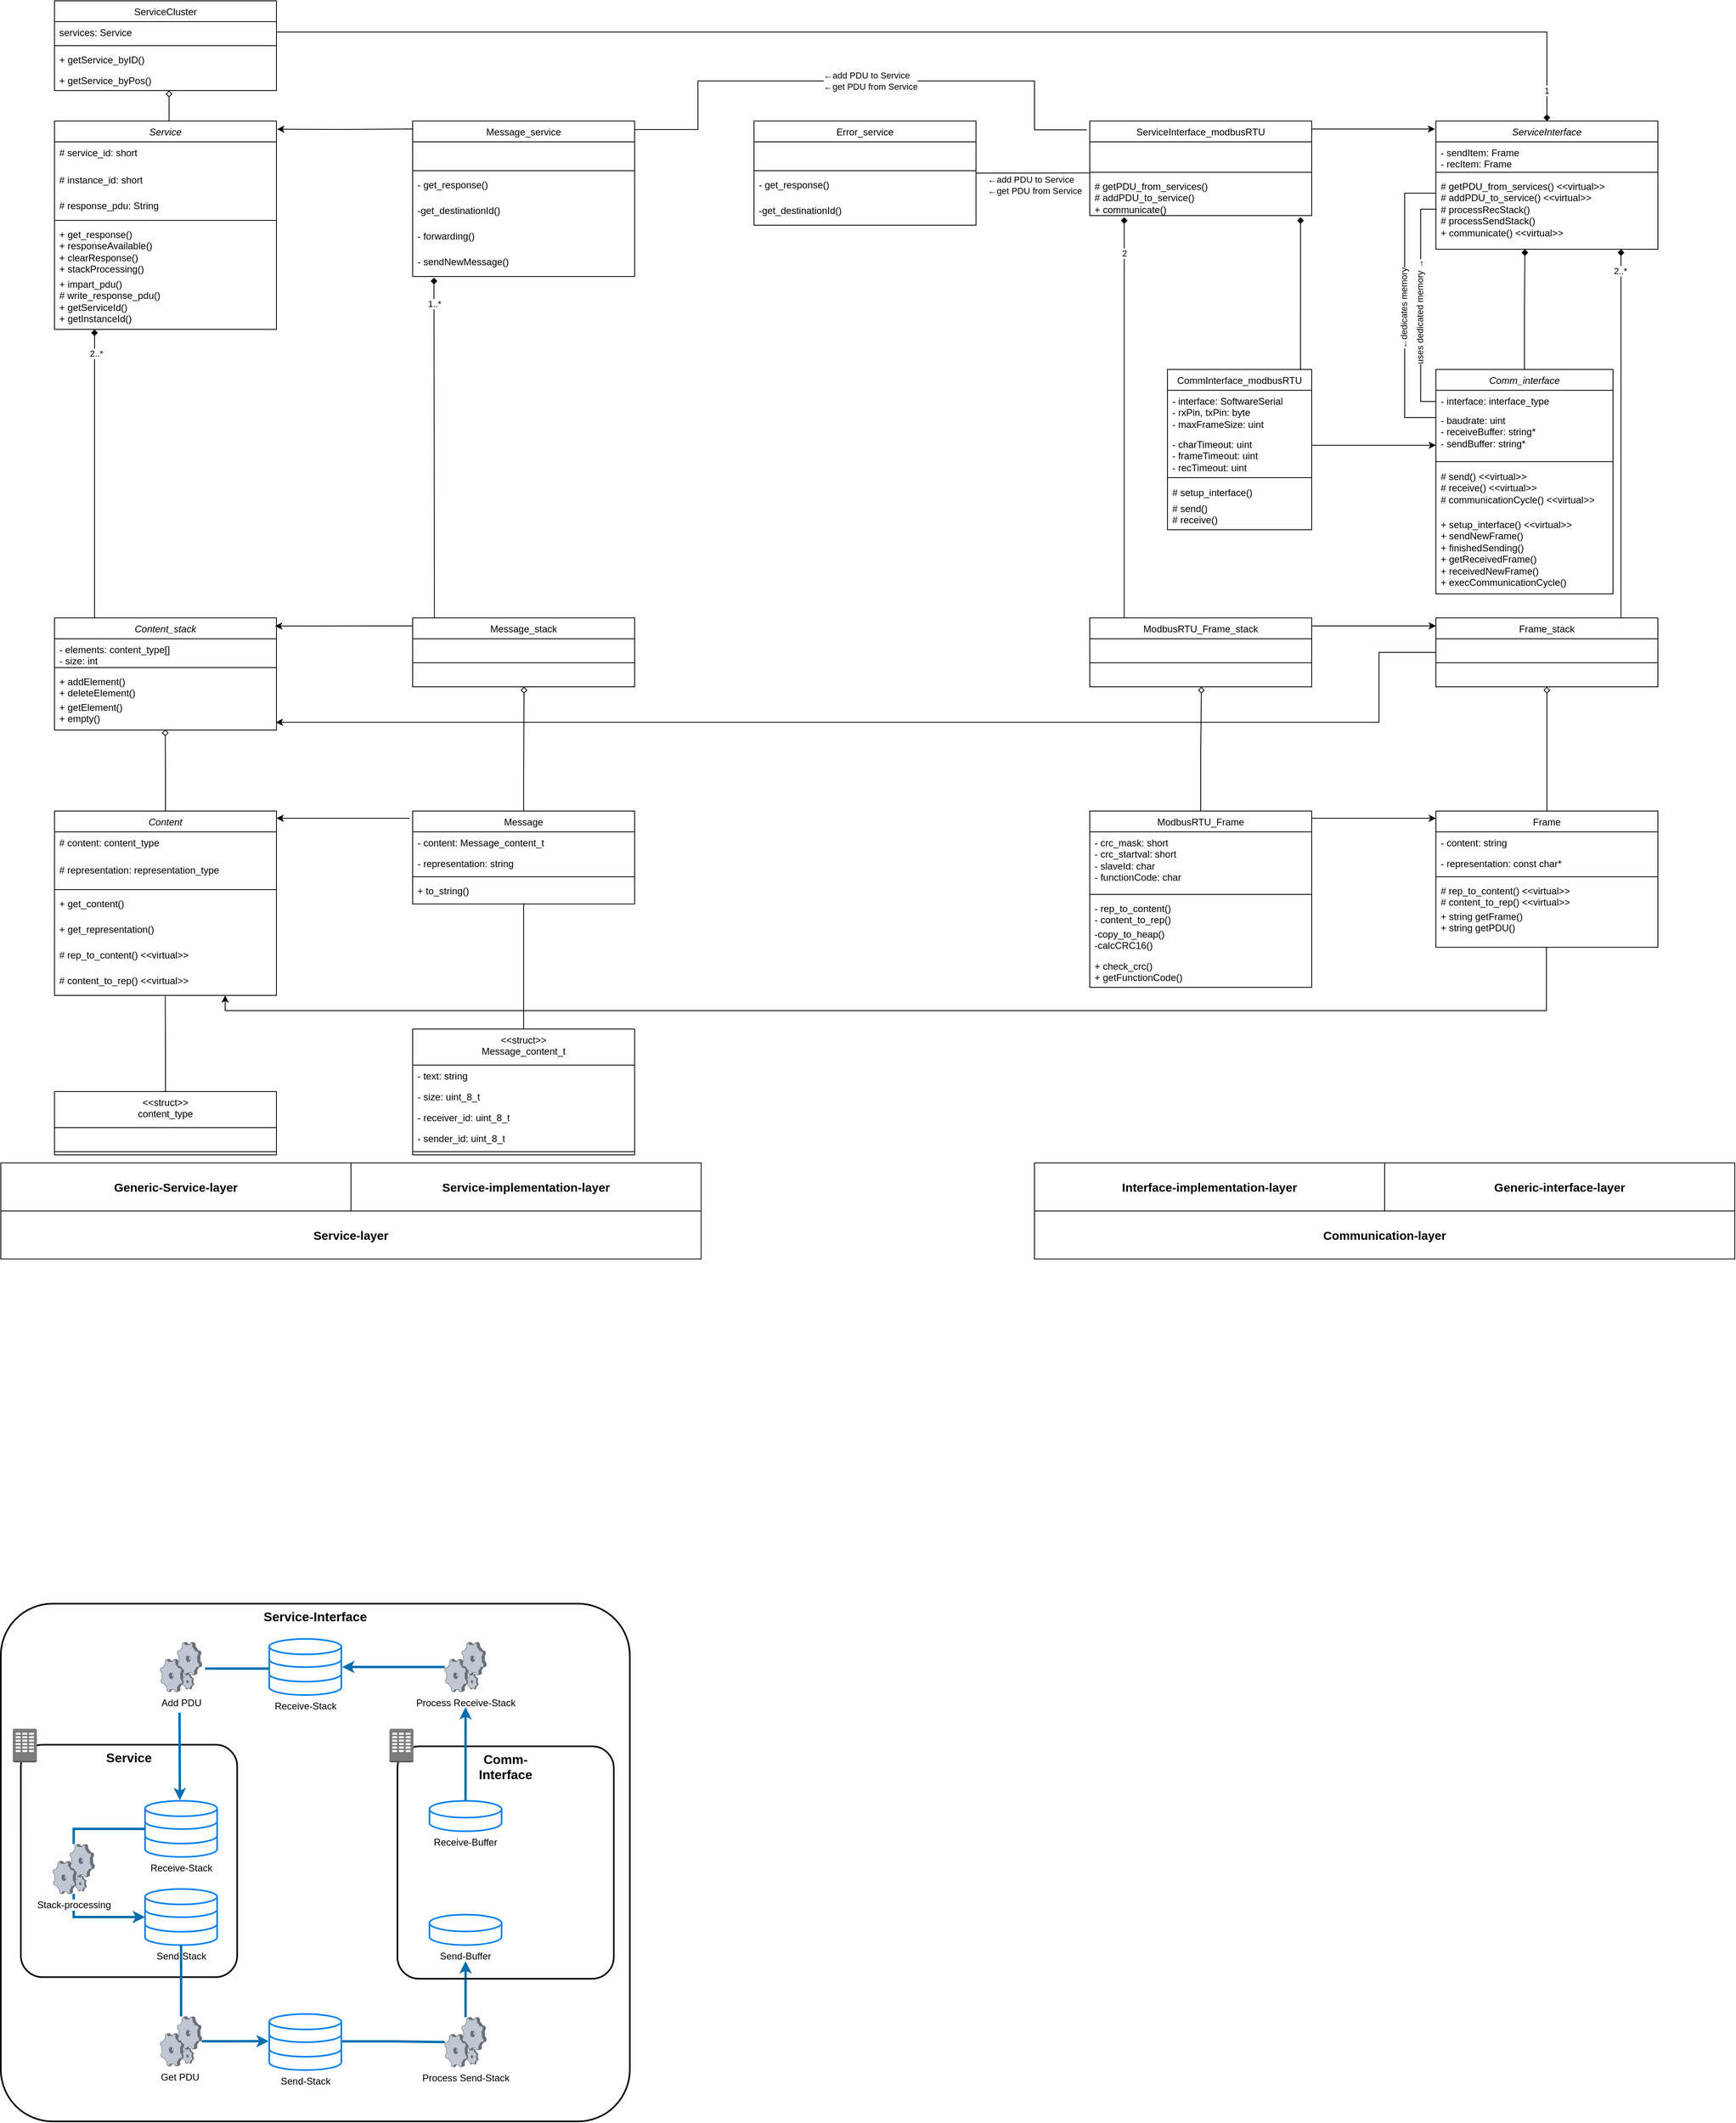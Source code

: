 <mxfile version="22.1.21" type="device">
  <diagram id="C5RBs43oDa-KdzZeNtuy" name="Page-1">
    <mxGraphModel dx="1235" dy="756" grid="1" gridSize="10" guides="1" tooltips="1" connect="1" arrows="1" fold="1" page="1" pageScale="1" pageWidth="3300" pageHeight="4681" math="0" shadow="0">
      <root>
        <mxCell id="WIyWlLk6GJQsqaUBKTNV-0" />
        <mxCell id="WIyWlLk6GJQsqaUBKTNV-1" parent="WIyWlLk6GJQsqaUBKTNV-0" />
        <mxCell id="0T1XnAhTBll2UU8GzCWv-0" value="&lt;span style=&quot;font-weight: normal;&quot;&gt;&lt;i&gt;ServiceInterface&lt;/i&gt;&lt;/span&gt;" style="swimlane;fontStyle=1;align=center;verticalAlign=top;childLayout=stackLayout;horizontal=1;startSize=26;horizontalStack=0;resizeParent=1;resizeParentMax=0;resizeLast=0;collapsible=1;marginBottom=0;whiteSpace=wrap;html=1;" parent="WIyWlLk6GJQsqaUBKTNV-1" vertex="1">
          <mxGeometry x="1871" y="210" width="277" height="160" as="geometry" />
        </mxCell>
        <mxCell id="0T1XnAhTBll2UU8GzCWv-1" value="- sendItem: Frame&lt;br&gt;- recItem: Frame" style="text;strokeColor=none;fillColor=none;align=left;verticalAlign=top;spacingLeft=4;spacingRight=4;overflow=hidden;rotatable=0;points=[[0,0.5],[1,0.5]];portConstraint=eastwest;whiteSpace=wrap;html=1;" parent="0T1XnAhTBll2UU8GzCWv-0" vertex="1">
          <mxGeometry y="26" width="277" height="34" as="geometry" />
        </mxCell>
        <mxCell id="0T1XnAhTBll2UU8GzCWv-2" value="" style="line;strokeWidth=1;fillColor=none;align=left;verticalAlign=middle;spacingTop=-1;spacingLeft=3;spacingRight=3;rotatable=0;labelPosition=right;points=[];portConstraint=eastwest;strokeColor=inherit;" parent="0T1XnAhTBll2UU8GzCWv-0" vertex="1">
          <mxGeometry y="60" width="277" height="8" as="geometry" />
        </mxCell>
        <mxCell id="G1hKoWAZGQ2db2Nm5mXP-79" value="# getPDU_from_services() &amp;lt;&amp;lt;virtual&amp;gt;&amp;gt;&lt;br&gt;# addPDU_to_service() &amp;lt;&amp;lt;virtual&amp;gt;&amp;gt;&lt;br&gt;# processRecStack()&lt;br&gt;# processSendStack()&lt;br&gt;+ communicate() &amp;lt;&amp;lt;virtual&amp;gt;&amp;gt;" style="text;strokeColor=none;fillColor=none;align=left;verticalAlign=top;spacingLeft=4;spacingRight=4;overflow=hidden;rotatable=0;points=[[0,0.5],[1,0.5]];portConstraint=eastwest;whiteSpace=wrap;html=1;" parent="0T1XnAhTBll2UU8GzCWv-0" vertex="1">
          <mxGeometry y="68" width="277" height="92" as="geometry" />
        </mxCell>
        <mxCell id="0T1XnAhTBll2UU8GzCWv-19" value="&lt;span style=&quot;font-weight: normal;&quot;&gt;CommInterface_modbusRTU&lt;/span&gt;" style="swimlane;fontStyle=1;align=center;verticalAlign=top;childLayout=stackLayout;horizontal=1;startSize=26;horizontalStack=0;resizeParent=1;resizeParentMax=0;resizeLast=0;collapsible=1;marginBottom=0;whiteSpace=wrap;html=1;" parent="WIyWlLk6GJQsqaUBKTNV-1" vertex="1">
          <mxGeometry x="1536" y="520" width="180" height="200" as="geometry" />
        </mxCell>
        <mxCell id="G1hKoWAZGQ2db2Nm5mXP-65" value="&lt;div&gt;&lt;span style=&quot;background-color: initial;&quot;&gt;- interface: SoftwareSerial&lt;/span&gt;&lt;br&gt;&lt;/div&gt;&lt;div&gt;&lt;span style=&quot;background-color: initial;&quot;&gt;- rxPin, txPin: byte&lt;/span&gt;&lt;/div&gt;&lt;div&gt;- maxFrameSize: uint&lt;span style=&quot;background-color: initial;&quot;&gt;&lt;br&gt;&lt;/span&gt;&lt;/div&gt;" style="text;strokeColor=none;fillColor=none;align=left;verticalAlign=top;spacingLeft=4;spacingRight=4;overflow=hidden;rotatable=0;points=[[0,0.5],[1,0.5]];portConstraint=eastwest;whiteSpace=wrap;html=1;" parent="0T1XnAhTBll2UU8GzCWv-19" vertex="1">
          <mxGeometry y="26" width="180" height="54" as="geometry" />
        </mxCell>
        <mxCell id="0T1XnAhTBll2UU8GzCWv-20" value="&lt;div&gt;&lt;span style=&quot;background-color: initial;&quot;&gt;- charTimeout: uint&lt;/span&gt;&lt;br&gt;&lt;/div&gt;&lt;div&gt;- frameTimeout: uint&lt;/div&gt;&lt;div&gt;- recTimeout: uint&lt;/div&gt;" style="text;strokeColor=none;fillColor=none;align=left;verticalAlign=top;spacingLeft=4;spacingRight=4;overflow=hidden;rotatable=0;points=[[0,0.5],[1,0.5]];portConstraint=eastwest;whiteSpace=wrap;html=1;" parent="0T1XnAhTBll2UU8GzCWv-19" vertex="1">
          <mxGeometry y="80" width="180" height="50" as="geometry" />
        </mxCell>
        <mxCell id="0T1XnAhTBll2UU8GzCWv-21" value="" style="line;strokeWidth=1;fillColor=none;align=left;verticalAlign=middle;spacingTop=-1;spacingLeft=3;spacingRight=3;rotatable=0;labelPosition=right;points=[];portConstraint=eastwest;strokeColor=inherit;" parent="0T1XnAhTBll2UU8GzCWv-19" vertex="1">
          <mxGeometry y="130" width="180" height="10" as="geometry" />
        </mxCell>
        <mxCell id="kE5n4X_mAe2XZxN9olAk-0" value="# setup_interface()" style="text;strokeColor=none;fillColor=none;align=left;verticalAlign=top;spacingLeft=4;spacingRight=4;overflow=hidden;rotatable=0;points=[[0,0.5],[1,0.5]];portConstraint=eastwest;whiteSpace=wrap;html=1;" parent="0T1XnAhTBll2UU8GzCWv-19" vertex="1">
          <mxGeometry y="140" width="180" height="20" as="geometry" />
        </mxCell>
        <mxCell id="g8rS9QN8BbAumc9vABYH-0" value="# send()&amp;nbsp;&lt;div&gt;# receive()&lt;br&gt;&lt;/div&gt;" style="text;strokeColor=none;fillColor=none;align=left;verticalAlign=top;spacingLeft=4;spacingRight=4;overflow=hidden;rotatable=0;points=[[0,0.5],[1,0.5]];portConstraint=eastwest;whiteSpace=wrap;html=1;" parent="0T1XnAhTBll2UU8GzCWv-19" vertex="1">
          <mxGeometry y="160" width="180" height="40" as="geometry" />
        </mxCell>
        <mxCell id="0T1XnAhTBll2UU8GzCWv-24" value="&lt;i style=&quot;font-weight: normal;&quot;&gt;Service&lt;/i&gt;" style="swimlane;fontStyle=1;align=center;verticalAlign=top;childLayout=stackLayout;horizontal=1;startSize=26;horizontalStack=0;resizeParent=1;resizeParentMax=0;resizeLast=0;collapsible=1;marginBottom=0;whiteSpace=wrap;html=1;" parent="WIyWlLk6GJQsqaUBKTNV-1" vertex="1">
          <mxGeometry x="147" y="210" width="277" height="260" as="geometry" />
        </mxCell>
        <mxCell id="0T1XnAhTBll2UU8GzCWv-25" value="# service_id: short&amp;nbsp;" style="text;strokeColor=none;fillColor=none;align=left;verticalAlign=top;spacingLeft=4;spacingRight=4;overflow=hidden;rotatable=0;points=[[0,0.5],[1,0.5]];portConstraint=eastwest;whiteSpace=wrap;html=1;" parent="0T1XnAhTBll2UU8GzCWv-24" vertex="1">
          <mxGeometry y="26" width="277" height="34" as="geometry" />
        </mxCell>
        <mxCell id="kIGU2jK2xSigbOruO71g-12" value="# instance_id: short&amp;nbsp;" style="text;strokeColor=none;fillColor=none;align=left;verticalAlign=top;spacingLeft=4;spacingRight=4;overflow=hidden;rotatable=0;points=[[0,0.5],[1,0.5]];portConstraint=eastwest;whiteSpace=wrap;html=1;" parent="0T1XnAhTBll2UU8GzCWv-24" vertex="1">
          <mxGeometry y="60" width="277" height="32" as="geometry" />
        </mxCell>
        <mxCell id="kIGU2jK2xSigbOruO71g-0" value="# response_pdu: String" style="text;strokeColor=none;fillColor=none;align=left;verticalAlign=top;spacingLeft=4;spacingRight=4;overflow=hidden;rotatable=0;points=[[0,0.5],[1,0.5]];portConstraint=eastwest;whiteSpace=wrap;html=1;" parent="0T1XnAhTBll2UU8GzCWv-24" vertex="1">
          <mxGeometry y="92" width="277" height="28" as="geometry" />
        </mxCell>
        <mxCell id="0T1XnAhTBll2UU8GzCWv-26" value="" style="line;strokeWidth=1;fillColor=none;align=left;verticalAlign=middle;spacingTop=-1;spacingLeft=3;spacingRight=3;rotatable=0;labelPosition=right;points=[];portConstraint=eastwest;strokeColor=inherit;" parent="0T1XnAhTBll2UU8GzCWv-24" vertex="1">
          <mxGeometry y="120" width="277" height="8" as="geometry" />
        </mxCell>
        <mxCell id="80-tXejD-YkmLtAAVGBc-15" value="+ get_response()&amp;nbsp;&lt;br&gt;+ responseAvailable()&lt;br&gt;+ clearResponse()&lt;br&gt;+ stackProcessing()" style="text;strokeColor=none;fillColor=none;align=left;verticalAlign=top;spacingLeft=4;spacingRight=4;overflow=hidden;rotatable=0;points=[[0,0.5],[1,0.5]];portConstraint=eastwest;whiteSpace=wrap;html=1;" parent="0T1XnAhTBll2UU8GzCWv-24" vertex="1">
          <mxGeometry y="128" width="277" height="62" as="geometry" />
        </mxCell>
        <mxCell id="80-tXejD-YkmLtAAVGBc-28" value="+ impart_pdu()&amp;nbsp;&lt;br&gt;# write_response_pdu()&amp;nbsp;&lt;br&gt;+ getServiceId()&lt;br&gt;+ getInstanceId()" style="text;strokeColor=none;fillColor=none;align=left;verticalAlign=top;spacingLeft=4;spacingRight=4;overflow=hidden;rotatable=0;points=[[0,0.5],[1,0.5]];portConstraint=eastwest;whiteSpace=wrap;html=1;" parent="0T1XnAhTBll2UU8GzCWv-24" vertex="1">
          <mxGeometry y="190" width="277" height="70" as="geometry" />
        </mxCell>
        <mxCell id="N3_kc9GpTuYt8x-B3Z9n-35" value="" style="edgeStyle=orthogonalEdgeStyle;rounded=0;orthogonalLoop=1;jettySize=auto;html=1;entryX=1.001;entryY=0.674;entryDx=0;entryDy=0;entryPerimeter=0;endArrow=classic;endFill=1;" parent="WIyWlLk6GJQsqaUBKTNV-1" edge="1">
          <mxGeometry relative="1" as="geometry">
            <Array as="points" />
            <mxPoint x="590" y="1080" as="sourcePoint" />
            <mxPoint x="423.997" y="1079.996" as="targetPoint" />
          </mxGeometry>
        </mxCell>
        <mxCell id="ZH3qLgjgDEHbAtOJyxIN-40" value="" style="edgeStyle=orthogonalEdgeStyle;rounded=0;orthogonalLoop=1;jettySize=auto;html=1;endArrow=diamond;endFill=0;" parent="WIyWlLk6GJQsqaUBKTNV-1" source="N3_kc9GpTuYt8x-B3Z9n-0" target="ZH3qLgjgDEHbAtOJyxIN-35" edge="1">
          <mxGeometry relative="1" as="geometry">
            <Array as="points">
              <mxPoint x="733" y="1030" />
              <mxPoint x="733" y="1030" />
            </Array>
          </mxGeometry>
        </mxCell>
        <mxCell id="N3_kc9GpTuYt8x-B3Z9n-0" value="&lt;span style=&quot;font-weight: 400;&quot;&gt;Message&lt;/span&gt;" style="swimlane;fontStyle=1;align=center;verticalAlign=top;childLayout=stackLayout;horizontal=1;startSize=26;horizontalStack=0;resizeParent=1;resizeParentMax=0;resizeLast=0;collapsible=1;marginBottom=0;whiteSpace=wrap;html=1;" parent="WIyWlLk6GJQsqaUBKTNV-1" vertex="1">
          <mxGeometry x="594" y="1071" width="277" height="116" as="geometry" />
        </mxCell>
        <mxCell id="N3_kc9GpTuYt8x-B3Z9n-11" value="- content: Message_content_t" style="text;strokeColor=none;fillColor=none;align=left;verticalAlign=top;spacingLeft=4;spacingRight=4;overflow=hidden;rotatable=0;points=[[0,0.5],[1,0.5]];portConstraint=eastwest;whiteSpace=wrap;html=1;" parent="N3_kc9GpTuYt8x-B3Z9n-0" vertex="1">
          <mxGeometry y="26" width="277" height="26" as="geometry" />
        </mxCell>
        <mxCell id="3TZ6ypuchY_0NicrJu_w-3" value="- representation: string" style="text;strokeColor=none;fillColor=none;align=left;verticalAlign=top;spacingLeft=4;spacingRight=4;overflow=hidden;rotatable=0;points=[[0,0.5],[1,0.5]];portConstraint=eastwest;whiteSpace=wrap;html=1;" parent="N3_kc9GpTuYt8x-B3Z9n-0" vertex="1">
          <mxGeometry y="52" width="277" height="26" as="geometry" />
        </mxCell>
        <mxCell id="N3_kc9GpTuYt8x-B3Z9n-1" value="" style="line;strokeWidth=1;fillColor=none;align=left;verticalAlign=middle;spacingTop=-1;spacingLeft=3;spacingRight=3;rotatable=0;labelPosition=right;points=[];portConstraint=eastwest;strokeColor=inherit;" parent="N3_kc9GpTuYt8x-B3Z9n-0" vertex="1">
          <mxGeometry y="78" width="277" height="8" as="geometry" />
        </mxCell>
        <mxCell id="ZH3qLgjgDEHbAtOJyxIN-0" value="+ to_string()" style="text;strokeColor=none;fillColor=none;align=left;verticalAlign=top;spacingLeft=4;spacingRight=4;overflow=hidden;rotatable=0;points=[[0,0.5],[1,0.5]];portConstraint=eastwest;whiteSpace=wrap;html=1;" parent="N3_kc9GpTuYt8x-B3Z9n-0" vertex="1">
          <mxGeometry y="86" width="277" height="30" as="geometry" />
        </mxCell>
        <mxCell id="N3_kc9GpTuYt8x-B3Z9n-16" value="&lt;i style=&quot;font-weight: normal;&quot;&gt;Content&lt;/i&gt;" style="swimlane;fontStyle=1;align=center;verticalAlign=top;childLayout=stackLayout;horizontal=1;startSize=26;horizontalStack=0;resizeParent=1;resizeParentMax=0;resizeLast=0;collapsible=1;marginBottom=0;whiteSpace=wrap;html=1;" parent="WIyWlLk6GJQsqaUBKTNV-1" vertex="1">
          <mxGeometry x="147" y="1071" width="277" height="230" as="geometry" />
        </mxCell>
        <mxCell id="N3_kc9GpTuYt8x-B3Z9n-17" value="# content: content_type" style="text;strokeColor=none;fillColor=none;align=left;verticalAlign=top;spacingLeft=4;spacingRight=4;overflow=hidden;rotatable=0;points=[[0,0.5],[1,0.5]];portConstraint=eastwest;whiteSpace=wrap;html=1;" parent="N3_kc9GpTuYt8x-B3Z9n-16" vertex="1">
          <mxGeometry y="26" width="277" height="34" as="geometry" />
        </mxCell>
        <mxCell id="3TZ6ypuchY_0NicrJu_w-0" value="# representation: representation_type" style="text;strokeColor=none;fillColor=none;align=left;verticalAlign=top;spacingLeft=4;spacingRight=4;overflow=hidden;rotatable=0;points=[[0,0.5],[1,0.5]];portConstraint=eastwest;whiteSpace=wrap;html=1;" parent="N3_kc9GpTuYt8x-B3Z9n-16" vertex="1">
          <mxGeometry y="60" width="277" height="34" as="geometry" />
        </mxCell>
        <mxCell id="N3_kc9GpTuYt8x-B3Z9n-18" value="" style="line;strokeWidth=1;fillColor=none;align=left;verticalAlign=middle;spacingTop=-1;spacingLeft=3;spacingRight=3;rotatable=0;labelPosition=right;points=[];portConstraint=eastwest;strokeColor=inherit;" parent="N3_kc9GpTuYt8x-B3Z9n-16" vertex="1">
          <mxGeometry y="94" width="277" height="8" as="geometry" />
        </mxCell>
        <mxCell id="N3_kc9GpTuYt8x-B3Z9n-23" value="+ get_content()&amp;nbsp;" style="text;strokeColor=none;fillColor=none;align=left;verticalAlign=top;spacingLeft=4;spacingRight=4;overflow=hidden;rotatable=0;points=[[0,0.5],[1,0.5]];portConstraint=eastwest;whiteSpace=wrap;html=1;" parent="N3_kc9GpTuYt8x-B3Z9n-16" vertex="1">
          <mxGeometry y="102" width="277" height="32" as="geometry" />
        </mxCell>
        <mxCell id="N3_kc9GpTuYt8x-B3Z9n-19" value="+ get_representation()&amp;nbsp;" style="text;strokeColor=none;fillColor=none;align=left;verticalAlign=top;spacingLeft=4;spacingRight=4;overflow=hidden;rotatable=0;points=[[0,0.5],[1,0.5]];portConstraint=eastwest;whiteSpace=wrap;html=1;" parent="N3_kc9GpTuYt8x-B3Z9n-16" vertex="1">
          <mxGeometry y="134" width="277" height="32" as="geometry" />
        </mxCell>
        <mxCell id="aDwjSYwR-uf44QGX8slU-0" value="# rep_to_content()&amp;nbsp;&amp;lt;&amp;lt;virtual&amp;gt;&amp;gt;" style="text;strokeColor=none;fillColor=none;align=left;verticalAlign=top;spacingLeft=4;spacingRight=4;overflow=hidden;rotatable=0;points=[[0,0.5],[1,0.5]];portConstraint=eastwest;whiteSpace=wrap;html=1;" parent="N3_kc9GpTuYt8x-B3Z9n-16" vertex="1">
          <mxGeometry y="166" width="277" height="32" as="geometry" />
        </mxCell>
        <mxCell id="3TZ6ypuchY_0NicrJu_w-1" value="# content_to_rep()&amp;nbsp;&amp;lt;&amp;lt;virtual&amp;gt;&amp;gt;" style="text;strokeColor=none;fillColor=none;align=left;verticalAlign=top;spacingLeft=4;spacingRight=4;overflow=hidden;rotatable=0;points=[[0,0.5],[1,0.5]];portConstraint=eastwest;whiteSpace=wrap;html=1;" parent="N3_kc9GpTuYt8x-B3Z9n-16" vertex="1">
          <mxGeometry y="198" width="277" height="32" as="geometry" />
        </mxCell>
        <mxCell id="ZH3qLgjgDEHbAtOJyxIN-2" value="&lt;div&gt;&lt;span style=&quot;font-weight: 400;&quot;&gt;&amp;lt;&amp;lt;struct&amp;gt;&amp;gt;&lt;/span&gt;&lt;/div&gt;&lt;span style=&quot;font-weight: 400;&quot;&gt;Message_content_t&lt;/span&gt;" style="swimlane;fontStyle=1;align=center;verticalAlign=top;childLayout=stackLayout;horizontal=1;startSize=45;horizontalStack=0;resizeParent=1;resizeParentMax=0;resizeLast=0;collapsible=1;marginBottom=0;whiteSpace=wrap;html=1;" parent="WIyWlLk6GJQsqaUBKTNV-1" vertex="1">
          <mxGeometry x="594" y="1343" width="277" height="157" as="geometry" />
        </mxCell>
        <mxCell id="ZH3qLgjgDEHbAtOJyxIN-3" value="- text: string&amp;nbsp;" style="text;strokeColor=none;fillColor=none;align=left;verticalAlign=top;spacingLeft=4;spacingRight=4;overflow=hidden;rotatable=0;points=[[0,0.5],[1,0.5]];portConstraint=eastwest;whiteSpace=wrap;html=1;" parent="ZH3qLgjgDEHbAtOJyxIN-2" vertex="1">
          <mxGeometry y="45" width="277" height="26" as="geometry" />
        </mxCell>
        <mxCell id="ZH3qLgjgDEHbAtOJyxIN-4" value="- size: uint_8_t&amp;nbsp;" style="text;strokeColor=none;fillColor=none;align=left;verticalAlign=top;spacingLeft=4;spacingRight=4;overflow=hidden;rotatable=0;points=[[0,0.5],[1,0.5]];portConstraint=eastwest;whiteSpace=wrap;html=1;" parent="ZH3qLgjgDEHbAtOJyxIN-2" vertex="1">
          <mxGeometry y="71" width="277" height="26" as="geometry" />
        </mxCell>
        <mxCell id="ZH3qLgjgDEHbAtOJyxIN-5" value="- receiver_id: uint_8_t" style="text;strokeColor=none;fillColor=none;align=left;verticalAlign=top;spacingLeft=4;spacingRight=4;overflow=hidden;rotatable=0;points=[[0,0.5],[1,0.5]];portConstraint=eastwest;whiteSpace=wrap;html=1;" parent="ZH3qLgjgDEHbAtOJyxIN-2" vertex="1">
          <mxGeometry y="97" width="277" height="26" as="geometry" />
        </mxCell>
        <mxCell id="ZH3qLgjgDEHbAtOJyxIN-6" value="- sender_id: uint_8_t" style="text;strokeColor=none;fillColor=none;align=left;verticalAlign=top;spacingLeft=4;spacingRight=4;overflow=hidden;rotatable=0;points=[[0,0.5],[1,0.5]];portConstraint=eastwest;whiteSpace=wrap;html=1;" parent="ZH3qLgjgDEHbAtOJyxIN-2" vertex="1">
          <mxGeometry y="123" width="277" height="26" as="geometry" />
        </mxCell>
        <mxCell id="ZH3qLgjgDEHbAtOJyxIN-7" value="" style="line;strokeWidth=1;fillColor=none;align=left;verticalAlign=middle;spacingTop=-1;spacingLeft=3;spacingRight=3;rotatable=0;labelPosition=right;points=[];portConstraint=eastwest;strokeColor=inherit;" parent="ZH3qLgjgDEHbAtOJyxIN-2" vertex="1">
          <mxGeometry y="149" width="277" height="8" as="geometry" />
        </mxCell>
        <mxCell id="ZH3qLgjgDEHbAtOJyxIN-25" value="&lt;i style=&quot;font-weight: normal;&quot;&gt;Content_stack&lt;/i&gt;" style="swimlane;fontStyle=1;align=center;verticalAlign=top;childLayout=stackLayout;horizontal=1;startSize=26;horizontalStack=0;resizeParent=1;resizeParentMax=0;resizeLast=0;collapsible=1;marginBottom=0;whiteSpace=wrap;html=1;" parent="WIyWlLk6GJQsqaUBKTNV-1" vertex="1">
          <mxGeometry x="147" y="830" width="277" height="140" as="geometry" />
        </mxCell>
        <mxCell id="ZH3qLgjgDEHbAtOJyxIN-28" value="- elements: content_type[]&lt;br&gt;- size: int" style="text;strokeColor=none;fillColor=none;align=left;verticalAlign=top;spacingLeft=4;spacingRight=4;overflow=hidden;rotatable=0;points=[[0,0.5],[1,0.5]];portConstraint=eastwest;whiteSpace=wrap;html=1;" parent="ZH3qLgjgDEHbAtOJyxIN-25" vertex="1">
          <mxGeometry y="26" width="277" height="32" as="geometry" />
        </mxCell>
        <mxCell id="ZH3qLgjgDEHbAtOJyxIN-27" value="" style="line;strokeWidth=1;fillColor=none;align=left;verticalAlign=middle;spacingTop=-1;spacingLeft=3;spacingRight=3;rotatable=0;labelPosition=right;points=[];portConstraint=eastwest;strokeColor=inherit;" parent="ZH3qLgjgDEHbAtOJyxIN-25" vertex="1">
          <mxGeometry y="58" width="277" height="8" as="geometry" />
        </mxCell>
        <mxCell id="ZH3qLgjgDEHbAtOJyxIN-29" value="+ addElement()&lt;br&gt;+ deleteElement()" style="text;strokeColor=none;fillColor=none;align=left;verticalAlign=top;spacingLeft=4;spacingRight=4;overflow=hidden;rotatable=0;points=[[0,0.5],[1,0.5]];portConstraint=eastwest;whiteSpace=wrap;html=1;" parent="ZH3qLgjgDEHbAtOJyxIN-25" vertex="1">
          <mxGeometry y="66" width="277" height="32" as="geometry" />
        </mxCell>
        <mxCell id="80-tXejD-YkmLtAAVGBc-1" value="+ getElement()&lt;br&gt;+ empty()" style="text;strokeColor=none;fillColor=none;align=left;verticalAlign=top;spacingLeft=4;spacingRight=4;overflow=hidden;rotatable=0;points=[[0,0.5],[1,0.5]];portConstraint=eastwest;whiteSpace=wrap;html=1;" parent="ZH3qLgjgDEHbAtOJyxIN-25" vertex="1">
          <mxGeometry y="98" width="277" height="42" as="geometry" />
        </mxCell>
        <mxCell id="ZH3qLgjgDEHbAtOJyxIN-31" style="edgeStyle=orthogonalEdgeStyle;rounded=0;orthogonalLoop=1;jettySize=auto;html=1;endArrow=diamond;endFill=0;entryX=0.499;entryY=0.982;entryDx=0;entryDy=0;entryPerimeter=0;" parent="WIyWlLk6GJQsqaUBKTNV-1" source="N3_kc9GpTuYt8x-B3Z9n-16" target="80-tXejD-YkmLtAAVGBc-1" edge="1">
          <mxGeometry relative="1" as="geometry">
            <mxPoint x="252" y="1030" as="targetPoint" />
          </mxGeometry>
        </mxCell>
        <mxCell id="ZH3qLgjgDEHbAtOJyxIN-32" value="&lt;span style=&quot;font-weight: 400;&quot;&gt;Message_stack&lt;/span&gt;" style="swimlane;fontStyle=1;align=center;verticalAlign=top;childLayout=stackLayout;horizontal=1;startSize=26;horizontalStack=0;resizeParent=1;resizeParentMax=0;resizeLast=0;collapsible=1;marginBottom=0;whiteSpace=wrap;html=1;" parent="WIyWlLk6GJQsqaUBKTNV-1" vertex="1">
          <mxGeometry x="594" y="830" width="277" height="86" as="geometry" />
        </mxCell>
        <mxCell id="ZH3qLgjgDEHbAtOJyxIN-33" value="&amp;nbsp;" style="text;strokeColor=none;fillColor=none;align=left;verticalAlign=top;spacingLeft=4;spacingRight=4;overflow=hidden;rotatable=0;points=[[0,0.5],[1,0.5]];portConstraint=eastwest;whiteSpace=wrap;html=1;" parent="ZH3qLgjgDEHbAtOJyxIN-32" vertex="1">
          <mxGeometry y="26" width="277" height="26" as="geometry" />
        </mxCell>
        <mxCell id="ZH3qLgjgDEHbAtOJyxIN-34" value="" style="line;strokeWidth=1;fillColor=none;align=left;verticalAlign=middle;spacingTop=-1;spacingLeft=3;spacingRight=3;rotatable=0;labelPosition=right;points=[];portConstraint=eastwest;strokeColor=inherit;" parent="ZH3qLgjgDEHbAtOJyxIN-32" vertex="1">
          <mxGeometry y="52" width="277" height="8" as="geometry" />
        </mxCell>
        <mxCell id="ZH3qLgjgDEHbAtOJyxIN-35" value="&amp;nbsp;" style="text;strokeColor=none;fillColor=none;align=left;verticalAlign=top;spacingLeft=4;spacingRight=4;overflow=hidden;rotatable=0;points=[[0,0.5],[1,0.5]];portConstraint=eastwest;whiteSpace=wrap;html=1;" parent="ZH3qLgjgDEHbAtOJyxIN-32" vertex="1">
          <mxGeometry y="60" width="277" height="26" as="geometry" />
        </mxCell>
        <mxCell id="kIGU2jK2xSigbOruO71g-1" value="&lt;span style=&quot;font-weight: normal;&quot;&gt;Message_service&lt;/span&gt;" style="swimlane;fontStyle=1;align=center;verticalAlign=top;childLayout=stackLayout;horizontal=1;startSize=26;horizontalStack=0;resizeParent=1;resizeParentMax=0;resizeLast=0;collapsible=1;marginBottom=0;whiteSpace=wrap;html=1;" parent="WIyWlLk6GJQsqaUBKTNV-1" vertex="1">
          <mxGeometry x="594" y="210" width="277" height="194" as="geometry" />
        </mxCell>
        <mxCell id="kIGU2jK2xSigbOruO71g-4" value="&amp;nbsp;" style="text;strokeColor=none;fillColor=none;align=left;verticalAlign=top;spacingLeft=4;spacingRight=4;overflow=hidden;rotatable=0;points=[[0,0.5],[1,0.5]];portConstraint=eastwest;whiteSpace=wrap;html=1;" parent="kIGU2jK2xSigbOruO71g-1" vertex="1">
          <mxGeometry y="26" width="277" height="32" as="geometry" />
        </mxCell>
        <mxCell id="kIGU2jK2xSigbOruO71g-5" value="" style="line;strokeWidth=1;fillColor=none;align=left;verticalAlign=middle;spacingTop=-1;spacingLeft=3;spacingRight=3;rotatable=0;labelPosition=right;points=[];portConstraint=eastwest;strokeColor=inherit;" parent="kIGU2jK2xSigbOruO71g-1" vertex="1">
          <mxGeometry y="58" width="277" height="8" as="geometry" />
        </mxCell>
        <mxCell id="kIGU2jK2xSigbOruO71g-11" value="- get_response()&amp;nbsp;" style="text;strokeColor=none;fillColor=none;align=left;verticalAlign=top;spacingLeft=4;spacingRight=4;overflow=hidden;rotatable=0;points=[[0,0.5],[1,0.5]];portConstraint=eastwest;whiteSpace=wrap;html=1;" parent="kIGU2jK2xSigbOruO71g-1" vertex="1">
          <mxGeometry y="66" width="277" height="32" as="geometry" />
        </mxCell>
        <mxCell id="omFl0InhHhdrNo8Xt_Ma-0" value="-get_destinationId&lt;span style=&quot;background-color: initial;&quot;&gt;()&amp;nbsp;&lt;/span&gt;" style="text;strokeColor=none;fillColor=none;align=left;verticalAlign=top;spacingLeft=4;spacingRight=4;overflow=hidden;rotatable=0;points=[[0,0.5],[1,0.5]];portConstraint=eastwest;whiteSpace=wrap;html=1;" parent="kIGU2jK2xSigbOruO71g-1" vertex="1">
          <mxGeometry y="98" width="277" height="32" as="geometry" />
        </mxCell>
        <mxCell id="dM3VB4ARdl21_GnbxhvC-0" value="- forwarding()" style="text;strokeColor=none;fillColor=none;align=left;verticalAlign=top;spacingLeft=4;spacingRight=4;overflow=hidden;rotatable=0;points=[[0,0.5],[1,0.5]];portConstraint=eastwest;whiteSpace=wrap;html=1;" vertex="1" parent="kIGU2jK2xSigbOruO71g-1">
          <mxGeometry y="130" width="277" height="32" as="geometry" />
        </mxCell>
        <mxCell id="dM3VB4ARdl21_GnbxhvC-1" value="- sendNewMessage()" style="text;strokeColor=none;fillColor=none;align=left;verticalAlign=top;spacingLeft=4;spacingRight=4;overflow=hidden;rotatable=0;points=[[0,0.5],[1,0.5]];portConstraint=eastwest;whiteSpace=wrap;html=1;" vertex="1" parent="kIGU2jK2xSigbOruO71g-1">
          <mxGeometry y="162" width="277" height="32" as="geometry" />
        </mxCell>
        <mxCell id="kIGU2jK2xSigbOruO71g-8" style="edgeStyle=orthogonalEdgeStyle;rounded=0;orthogonalLoop=1;jettySize=auto;html=1;entryX=1.003;entryY=0.257;entryDx=0;entryDy=0;entryPerimeter=0;" parent="WIyWlLk6GJQsqaUBKTNV-1" edge="1">
          <mxGeometry relative="1" as="geometry">
            <mxPoint x="424.831" y="220.224" as="targetPoint" />
            <Array as="points" />
            <mxPoint x="594" y="220" as="sourcePoint" />
          </mxGeometry>
        </mxCell>
        <mxCell id="kIGU2jK2xSigbOruO71g-9" style="edgeStyle=orthogonalEdgeStyle;rounded=0;orthogonalLoop=1;jettySize=auto;html=1;endArrow=diamond;endFill=1;exitX=0.098;exitY=-0.002;exitDx=0;exitDy=0;exitPerimeter=0;entryX=0.096;entryY=1.047;entryDx=0;entryDy=0;entryPerimeter=0;" parent="WIyWlLk6GJQsqaUBKTNV-1" source="ZH3qLgjgDEHbAtOJyxIN-32" target="dM3VB4ARdl21_GnbxhvC-1" edge="1">
          <mxGeometry relative="1" as="geometry">
            <mxPoint x="620" y="410" as="targetPoint" />
            <mxPoint x="620" y="820" as="sourcePoint" />
            <Array as="points">
              <mxPoint x="621" y="820" />
              <mxPoint x="621" y="820" />
            </Array>
          </mxGeometry>
        </mxCell>
        <mxCell id="kIGU2jK2xSigbOruO71g-10" value="1..*" style="edgeLabel;html=1;align=center;verticalAlign=middle;resizable=0;points=[];" parent="kIGU2jK2xSigbOruO71g-9" vertex="1" connectable="0">
          <mxGeometry x="0.195" y="-2" relative="1" as="geometry">
            <mxPoint x="-2" y="-139" as="offset" />
          </mxGeometry>
        </mxCell>
        <mxCell id="80-tXejD-YkmLtAAVGBc-6" style="edgeStyle=orthogonalEdgeStyle;rounded=0;orthogonalLoop=1;jettySize=auto;html=1;endArrow=diamond;endFill=1;" parent="WIyWlLk6GJQsqaUBKTNV-1" edge="1">
          <mxGeometry relative="1" as="geometry">
            <mxPoint x="197" y="470" as="targetPoint" />
            <mxPoint x="197" y="759.97" as="sourcePoint" />
            <Array as="points">
              <mxPoint x="197" y="830" />
              <mxPoint x="197" y="830" />
            </Array>
          </mxGeometry>
        </mxCell>
        <mxCell id="80-tXejD-YkmLtAAVGBc-7" value="2..*" style="edgeLabel;html=1;align=center;verticalAlign=middle;resizable=0;points=[];" parent="80-tXejD-YkmLtAAVGBc-6" vertex="1" connectable="0">
          <mxGeometry x="0.064" y="-4" relative="1" as="geometry">
            <mxPoint x="-2" y="-171" as="offset" />
          </mxGeometry>
        </mxCell>
        <mxCell id="G1hKoWAZGQ2db2Nm5mXP-4" value="&lt;div&gt;&lt;span style=&quot;font-weight: 400;&quot;&gt;&amp;lt;&amp;lt;struct&amp;gt;&amp;gt;&lt;/span&gt;&lt;/div&gt;&lt;span style=&quot;font-weight: 400;&quot;&gt;content_type&lt;/span&gt;" style="swimlane;fontStyle=1;align=center;verticalAlign=top;childLayout=stackLayout;horizontal=1;startSize=45;horizontalStack=0;resizeParent=1;resizeParentMax=0;resizeLast=0;collapsible=1;marginBottom=0;whiteSpace=wrap;html=1;" parent="WIyWlLk6GJQsqaUBKTNV-1" vertex="1">
          <mxGeometry x="147" y="1421" width="277" height="79" as="geometry" />
        </mxCell>
        <mxCell id="G1hKoWAZGQ2db2Nm5mXP-5" value="&amp;nbsp;" style="text;strokeColor=none;fillColor=none;align=left;verticalAlign=top;spacingLeft=4;spacingRight=4;overflow=hidden;rotatable=0;points=[[0,0.5],[1,0.5]];portConstraint=eastwest;whiteSpace=wrap;html=1;" parent="G1hKoWAZGQ2db2Nm5mXP-4" vertex="1">
          <mxGeometry y="45" width="277" height="26" as="geometry" />
        </mxCell>
        <mxCell id="G1hKoWAZGQ2db2Nm5mXP-9" value="" style="line;strokeWidth=1;fillColor=none;align=left;verticalAlign=middle;spacingTop=-1;spacingLeft=3;spacingRight=3;rotatable=0;labelPosition=right;points=[];portConstraint=eastwest;strokeColor=inherit;" parent="G1hKoWAZGQ2db2Nm5mXP-4" vertex="1">
          <mxGeometry y="71" width="277" height="8" as="geometry" />
        </mxCell>
        <mxCell id="G1hKoWAZGQ2db2Nm5mXP-13" style="edgeStyle=orthogonalEdgeStyle;rounded=0;orthogonalLoop=1;jettySize=auto;html=1;entryX=0.5;entryY=0.967;entryDx=0;entryDy=0;entryPerimeter=0;endArrow=none;endFill=0;" parent="WIyWlLk6GJQsqaUBKTNV-1" source="ZH3qLgjgDEHbAtOJyxIN-2" target="ZH3qLgjgDEHbAtOJyxIN-0" edge="1">
          <mxGeometry relative="1" as="geometry" />
        </mxCell>
        <mxCell id="G1hKoWAZGQ2db2Nm5mXP-14" style="edgeStyle=orthogonalEdgeStyle;rounded=0;orthogonalLoop=1;jettySize=auto;html=1;entryX=0.994;entryY=0.382;entryDx=0;entryDy=0;entryPerimeter=0;" parent="WIyWlLk6GJQsqaUBKTNV-1" edge="1">
          <mxGeometry relative="1" as="geometry">
            <mxPoint x="594" y="839.996" as="sourcePoint" />
            <mxPoint x="422.338" y="840.194" as="targetPoint" />
            <Array as="points">
              <mxPoint x="550" y="839.97" />
              <mxPoint x="550" y="839.97" />
            </Array>
          </mxGeometry>
        </mxCell>
        <mxCell id="G1hKoWAZGQ2db2Nm5mXP-40" value="Generic-Service-layer" style="rounded=0;whiteSpace=wrap;html=1;fontStyle=1;fontSize=15;" parent="WIyWlLk6GJQsqaUBKTNV-1" vertex="1">
          <mxGeometry x="80" y="1510" width="437" height="60" as="geometry" />
        </mxCell>
        <mxCell id="G1hKoWAZGQ2db2Nm5mXP-42" value="Service-implementation-layer" style="rounded=0;whiteSpace=wrap;html=1;fontSize=15;fontStyle=1" parent="WIyWlLk6GJQsqaUBKTNV-1" vertex="1">
          <mxGeometry x="517" y="1510" width="437" height="60" as="geometry" />
        </mxCell>
        <mxCell id="G1hKoWAZGQ2db2Nm5mXP-43" value="Service-layer" style="rounded=0;whiteSpace=wrap;html=1;fontSize=15;fontStyle=1" parent="WIyWlLk6GJQsqaUBKTNV-1" vertex="1">
          <mxGeometry x="80" y="1570" width="874" height="60" as="geometry" />
        </mxCell>
        <mxCell id="G1hKoWAZGQ2db2Nm5mXP-45" value="Interface-implementation-layer" style="rounded=0;whiteSpace=wrap;html=1;fontStyle=1;fontSize=15;" parent="WIyWlLk6GJQsqaUBKTNV-1" vertex="1">
          <mxGeometry x="1370" y="1510" width="437" height="60" as="geometry" />
        </mxCell>
        <mxCell id="G1hKoWAZGQ2db2Nm5mXP-46" value="Generic-interface-layer" style="rounded=0;whiteSpace=wrap;html=1;fontSize=15;fontStyle=1" parent="WIyWlLk6GJQsqaUBKTNV-1" vertex="1">
          <mxGeometry x="1807" y="1510" width="437" height="60" as="geometry" />
        </mxCell>
        <mxCell id="G1hKoWAZGQ2db2Nm5mXP-47" value="Communication-layer" style="rounded=0;whiteSpace=wrap;html=1;fontSize=15;fontStyle=1" parent="WIyWlLk6GJQsqaUBKTNV-1" vertex="1">
          <mxGeometry x="1370" y="1570" width="874" height="60" as="geometry" />
        </mxCell>
        <mxCell id="G1hKoWAZGQ2db2Nm5mXP-48" value="&lt;span style=&quot;font-weight: normal;&quot;&gt;ServiceInterface_modbusRTU&lt;/span&gt;" style="swimlane;fontStyle=1;align=center;verticalAlign=top;childLayout=stackLayout;horizontal=1;startSize=26;horizontalStack=0;resizeParent=1;resizeParentMax=0;resizeLast=0;collapsible=1;marginBottom=0;whiteSpace=wrap;html=1;" parent="WIyWlLk6GJQsqaUBKTNV-1" vertex="1">
          <mxGeometry x="1439" y="210" width="277" height="118" as="geometry" />
        </mxCell>
        <mxCell id="G1hKoWAZGQ2db2Nm5mXP-49" value="&amp;nbsp;" style="text;strokeColor=none;fillColor=none;align=left;verticalAlign=top;spacingLeft=4;spacingRight=4;overflow=hidden;rotatable=0;points=[[0,0.5],[1,0.5]];portConstraint=eastwest;whiteSpace=wrap;html=1;" parent="G1hKoWAZGQ2db2Nm5mXP-48" vertex="1">
          <mxGeometry y="26" width="277" height="34" as="geometry" />
        </mxCell>
        <mxCell id="G1hKoWAZGQ2db2Nm5mXP-50" value="" style="line;strokeWidth=1;fillColor=none;align=left;verticalAlign=middle;spacingTop=-1;spacingLeft=3;spacingRight=3;rotatable=0;labelPosition=right;points=[];portConstraint=eastwest;strokeColor=inherit;" parent="G1hKoWAZGQ2db2Nm5mXP-48" vertex="1">
          <mxGeometry y="60" width="277" height="8" as="geometry" />
        </mxCell>
        <mxCell id="_srvy54F7dkZH8JNRXzy-0" value="# getPDU_from_services()&lt;br&gt;# addPDU_to_service()&amp;nbsp;&lt;br&gt;+ communicate()&amp;nbsp;" style="text;strokeColor=none;fillColor=none;align=left;verticalAlign=top;spacingLeft=4;spacingRight=4;overflow=hidden;rotatable=0;points=[[0,0.5],[1,0.5]];portConstraint=eastwest;whiteSpace=wrap;html=1;" parent="G1hKoWAZGQ2db2Nm5mXP-48" vertex="1">
          <mxGeometry y="68" width="277" height="50" as="geometry" />
        </mxCell>
        <mxCell id="G1hKoWAZGQ2db2Nm5mXP-55" value="&lt;span style=&quot;font-weight: 400;&quot;&gt;&lt;i&gt;Comm_interface&lt;/i&gt;&lt;/span&gt;" style="swimlane;fontStyle=1;align=center;verticalAlign=top;childLayout=stackLayout;horizontal=1;startSize=26;horizontalStack=0;resizeParent=1;resizeParentMax=0;resizeLast=0;collapsible=1;marginBottom=0;whiteSpace=wrap;html=1;" parent="WIyWlLk6GJQsqaUBKTNV-1" vertex="1">
          <mxGeometry x="1871" y="520" width="221" height="280" as="geometry" />
        </mxCell>
        <mxCell id="G1hKoWAZGQ2db2Nm5mXP-56" value="&lt;div&gt;&lt;span style=&quot;background-color: initial;&quot;&gt;- interface: interface_type&lt;/span&gt;&lt;br&gt;&lt;/div&gt;" style="text;strokeColor=none;fillColor=none;align=left;verticalAlign=top;spacingLeft=4;spacingRight=4;overflow=hidden;rotatable=0;points=[[0,0.5],[1,0.5]];portConstraint=eastwest;whiteSpace=wrap;html=1;" parent="G1hKoWAZGQ2db2Nm5mXP-55" vertex="1">
          <mxGeometry y="26" width="221" height="24" as="geometry" />
        </mxCell>
        <mxCell id="G1hKoWAZGQ2db2Nm5mXP-64" value="&lt;div&gt;&lt;span style=&quot;background-color: initial;&quot;&gt;- baudrate: uint&lt;/span&gt;&lt;br&gt;&lt;/div&gt;&lt;div&gt;&lt;div&gt;- receiveBuffer: string*&lt;/div&gt;&lt;div&gt;- sendBuffer: string*&lt;/div&gt;&lt;/div&gt;" style="text;strokeColor=none;fillColor=none;align=left;verticalAlign=top;spacingLeft=4;spacingRight=4;overflow=hidden;rotatable=0;points=[[0,0.5],[1,0.5]];portConstraint=eastwest;whiteSpace=wrap;html=1;" parent="G1hKoWAZGQ2db2Nm5mXP-55" vertex="1">
          <mxGeometry y="50" width="221" height="60" as="geometry" />
        </mxCell>
        <mxCell id="G1hKoWAZGQ2db2Nm5mXP-57" value="" style="line;strokeWidth=1;fillColor=none;align=left;verticalAlign=middle;spacingTop=-1;spacingLeft=3;spacingRight=3;rotatable=0;labelPosition=right;points=[];portConstraint=eastwest;strokeColor=inherit;" parent="G1hKoWAZGQ2db2Nm5mXP-55" vertex="1">
          <mxGeometry y="110" width="221" height="10" as="geometry" />
        </mxCell>
        <mxCell id="G1hKoWAZGQ2db2Nm5mXP-61" value="# send() &amp;lt;&amp;lt;virtual&amp;gt;&amp;gt;&lt;div&gt;# receive() &amp;lt;&amp;lt;virtual&amp;gt;&amp;gt;&lt;br&gt;&lt;/div&gt;&lt;div&gt;# communicationCycle() &amp;lt;&amp;lt;virtual&amp;gt;&amp;gt;&lt;/div&gt;" style="text;strokeColor=none;fillColor=none;align=left;verticalAlign=top;spacingLeft=4;spacingRight=4;overflow=hidden;rotatable=0;points=[[0,0.5],[1,0.5]];portConstraint=eastwest;whiteSpace=wrap;html=1;" parent="G1hKoWAZGQ2db2Nm5mXP-55" vertex="1">
          <mxGeometry y="120" width="221" height="60" as="geometry" />
        </mxCell>
        <mxCell id="kE5n4X_mAe2XZxN9olAk-2" value="+ setup_interface() &amp;lt;&amp;lt;virtual&amp;gt;&amp;gt;&lt;br&gt;+&amp;nbsp;sendNewFrame()&lt;br&gt;+&amp;nbsp;finishedSending()&lt;br&gt;+&amp;nbsp;getReceivedFrame()&lt;br&gt;+ receivedNewFrame()&lt;br&gt;+&amp;nbsp;execCommunicationCycle()" style="text;strokeColor=none;fillColor=none;align=left;verticalAlign=top;spacingLeft=4;spacingRight=4;overflow=hidden;rotatable=0;points=[[0,0.5],[1,0.5]];portConstraint=eastwest;whiteSpace=wrap;html=1;" parent="G1hKoWAZGQ2db2Nm5mXP-55" vertex="1">
          <mxGeometry y="180" width="221" height="100" as="geometry" />
        </mxCell>
        <mxCell id="G1hKoWAZGQ2db2Nm5mXP-63" style="edgeStyle=orthogonalEdgeStyle;rounded=0;orthogonalLoop=1;jettySize=auto;html=1;entryX=-0.004;entryY=0.965;entryDx=0;entryDy=0;entryPerimeter=0;" parent="WIyWlLk6GJQsqaUBKTNV-1" edge="1">
          <mxGeometry relative="1" as="geometry">
            <Array as="points">
              <mxPoint x="1793" y="220.19" />
            </Array>
            <mxPoint x="1716" y="220.018" as="sourcePoint" />
            <mxPoint x="1869.892" y="220.0" as="targetPoint" />
          </mxGeometry>
        </mxCell>
        <mxCell id="G1hKoWAZGQ2db2Nm5mXP-67" style="edgeStyle=orthogonalEdgeStyle;rounded=0;orthogonalLoop=1;jettySize=auto;html=1;entryX=0;entryY=0.5;entryDx=0;entryDy=0;" parent="WIyWlLk6GJQsqaUBKTNV-1" edge="1">
          <mxGeometry relative="1" as="geometry">
            <Array as="points">
              <mxPoint x="1759" y="614.6" />
              <mxPoint x="1759" y="614.6" />
            </Array>
            <mxPoint x="1716" y="614.6" as="sourcePoint" />
            <mxPoint x="1871" y="614.6" as="targetPoint" />
          </mxGeometry>
        </mxCell>
        <mxCell id="G1hKoWAZGQ2db2Nm5mXP-70" style="edgeStyle=orthogonalEdgeStyle;rounded=0;orthogonalLoop=1;jettySize=auto;html=1;endArrow=diamond;endFill=1;entryX=0.401;entryY=1;entryDx=0;entryDy=0;entryPerimeter=0;" parent="WIyWlLk6GJQsqaUBKTNV-1" source="G1hKoWAZGQ2db2Nm5mXP-55" target="G1hKoWAZGQ2db2Nm5mXP-79" edge="1">
          <mxGeometry relative="1" as="geometry">
            <Array as="points" />
            <mxPoint x="1982" y="380" as="targetPoint" />
          </mxGeometry>
        </mxCell>
        <mxCell id="Gjm00CQVZoSc_tD7SDoh-8" style="edgeStyle=orthogonalEdgeStyle;rounded=0;orthogonalLoop=1;jettySize=auto;html=1;entryX=0.997;entryY=0.007;entryDx=0;entryDy=0;entryPerimeter=0;" parent="WIyWlLk6GJQsqaUBKTNV-1" source="G1hKoWAZGQ2db2Nm5mXP-72" edge="1">
          <mxGeometry relative="1" as="geometry">
            <Array as="points">
              <mxPoint x="1800" y="873" />
              <mxPoint x="1800" y="960" />
            </Array>
            <mxPoint x="423.169" y="960.224" as="targetPoint" />
          </mxGeometry>
        </mxCell>
        <mxCell id="G1hKoWAZGQ2db2Nm5mXP-72" value="&lt;span style=&quot;font-weight: 400;&quot;&gt;Frame_stack&lt;/span&gt;" style="swimlane;fontStyle=1;align=center;verticalAlign=top;childLayout=stackLayout;horizontal=1;startSize=26;horizontalStack=0;resizeParent=1;resizeParentMax=0;resizeLast=0;collapsible=1;marginBottom=0;whiteSpace=wrap;html=1;" parent="WIyWlLk6GJQsqaUBKTNV-1" vertex="1">
          <mxGeometry x="1871" y="830" width="277" height="86" as="geometry" />
        </mxCell>
        <mxCell id="G1hKoWAZGQ2db2Nm5mXP-73" value="&amp;nbsp;" style="text;strokeColor=none;fillColor=none;align=left;verticalAlign=top;spacingLeft=4;spacingRight=4;overflow=hidden;rotatable=0;points=[[0,0.5],[1,0.5]];portConstraint=eastwest;whiteSpace=wrap;html=1;" parent="G1hKoWAZGQ2db2Nm5mXP-72" vertex="1">
          <mxGeometry y="26" width="277" height="26" as="geometry" />
        </mxCell>
        <mxCell id="G1hKoWAZGQ2db2Nm5mXP-74" value="" style="line;strokeWidth=1;fillColor=none;align=left;verticalAlign=middle;spacingTop=-1;spacingLeft=3;spacingRight=3;rotatable=0;labelPosition=right;points=[];portConstraint=eastwest;strokeColor=inherit;" parent="G1hKoWAZGQ2db2Nm5mXP-72" vertex="1">
          <mxGeometry y="52" width="277" height="8" as="geometry" />
        </mxCell>
        <mxCell id="G1hKoWAZGQ2db2Nm5mXP-75" value="&amp;nbsp;" style="text;strokeColor=none;fillColor=none;align=left;verticalAlign=top;spacingLeft=4;spacingRight=4;overflow=hidden;rotatable=0;points=[[0,0.5],[1,0.5]];portConstraint=eastwest;whiteSpace=wrap;html=1;" parent="G1hKoWAZGQ2db2Nm5mXP-72" vertex="1">
          <mxGeometry y="60" width="277" height="26" as="geometry" />
        </mxCell>
        <mxCell id="G1hKoWAZGQ2db2Nm5mXP-77" style="edgeStyle=orthogonalEdgeStyle;rounded=0;orthogonalLoop=1;jettySize=auto;html=1;endArrow=diamond;endFill=1;entryX=0.834;entryY=1;entryDx=0;entryDy=0;entryPerimeter=0;" parent="WIyWlLk6GJQsqaUBKTNV-1" source="G1hKoWAZGQ2db2Nm5mXP-72" target="G1hKoWAZGQ2db2Nm5mXP-79" edge="1">
          <mxGeometry relative="1" as="geometry">
            <Array as="points">
              <mxPoint x="2102" y="720" />
              <mxPoint x="2102" y="720" />
            </Array>
            <mxPoint x="2102" y="380" as="targetPoint" />
          </mxGeometry>
        </mxCell>
        <mxCell id="G1hKoWAZGQ2db2Nm5mXP-78" value="2..*" style="edgeLabel;html=1;align=center;verticalAlign=middle;resizable=0;points=[];" parent="G1hKoWAZGQ2db2Nm5mXP-77" vertex="1" connectable="0">
          <mxGeometry x="0.927" y="1" relative="1" as="geometry">
            <mxPoint y="10" as="offset" />
          </mxGeometry>
        </mxCell>
        <mxCell id="G1hKoWAZGQ2db2Nm5mXP-83" style="edgeStyle=orthogonalEdgeStyle;rounded=0;orthogonalLoop=1;jettySize=auto;html=1;entryX=-0.013;entryY=0.093;entryDx=0;entryDy=0;entryPerimeter=0;endArrow=none;endFill=0;" parent="WIyWlLk6GJQsqaUBKTNV-1" target="G1hKoWAZGQ2db2Nm5mXP-48" edge="1">
          <mxGeometry relative="1" as="geometry">
            <mxPoint x="871" y="220.62" as="sourcePoint" />
            <mxPoint x="1085.615" y="220.02" as="targetPoint" />
            <Array as="points">
              <mxPoint x="950" y="221" />
              <mxPoint x="950" y="160" />
              <mxPoint x="1370" y="160" />
              <mxPoint x="1370" y="221" />
            </Array>
          </mxGeometry>
        </mxCell>
        <mxCell id="G1hKoWAZGQ2db2Nm5mXP-84" value="←add PDU to Service&lt;br&gt;←get PDU from Service" style="edgeLabel;html=1;align=left;verticalAlign=middle;resizable=0;points=[];" parent="G1hKoWAZGQ2db2Nm5mXP-83" vertex="1" connectable="0">
          <mxGeometry x="-0.079" y="1" relative="1" as="geometry">
            <mxPoint x="-21" y="1" as="offset" />
          </mxGeometry>
        </mxCell>
        <mxCell id="G1hKoWAZGQ2db2Nm5mXP-85" value="&lt;span style=&quot;font-weight: 400;&quot;&gt;ServiceCluster&lt;/span&gt;" style="swimlane;fontStyle=1;align=center;verticalAlign=top;childLayout=stackLayout;horizontal=1;startSize=26;horizontalStack=0;resizeParent=1;resizeParentMax=0;resizeLast=0;collapsible=1;marginBottom=0;whiteSpace=wrap;html=1;" parent="WIyWlLk6GJQsqaUBKTNV-1" vertex="1">
          <mxGeometry x="147" y="60" width="277" height="112" as="geometry" />
        </mxCell>
        <mxCell id="G1hKoWAZGQ2db2Nm5mXP-86" value="services: Service&amp;nbsp;&lt;br&gt;&lt;br&gt;&lt;br&gt;" style="text;strokeColor=none;fillColor=none;align=left;verticalAlign=top;spacingLeft=4;spacingRight=4;overflow=hidden;rotatable=0;points=[[0,0.5],[1,0.5]];portConstraint=eastwest;whiteSpace=wrap;html=1;" parent="G1hKoWAZGQ2db2Nm5mXP-85" vertex="1">
          <mxGeometry y="26" width="277" height="26" as="geometry" />
        </mxCell>
        <mxCell id="G1hKoWAZGQ2db2Nm5mXP-87" value="" style="line;strokeWidth=1;fillColor=none;align=left;verticalAlign=middle;spacingTop=-1;spacingLeft=3;spacingRight=3;rotatable=0;labelPosition=right;points=[];portConstraint=eastwest;strokeColor=inherit;" parent="G1hKoWAZGQ2db2Nm5mXP-85" vertex="1">
          <mxGeometry y="52" width="277" height="8" as="geometry" />
        </mxCell>
        <mxCell id="G1hKoWAZGQ2db2Nm5mXP-88" value="+ getService_byID()" style="text;strokeColor=none;fillColor=none;align=left;verticalAlign=top;spacingLeft=4;spacingRight=4;overflow=hidden;rotatable=0;points=[[0,0.5],[1,0.5]];portConstraint=eastwest;whiteSpace=wrap;html=1;" parent="G1hKoWAZGQ2db2Nm5mXP-85" vertex="1">
          <mxGeometry y="60" width="277" height="26" as="geometry" />
        </mxCell>
        <mxCell id="SYeNMwhyc2keq6BRMWHZ-0" value="+ getService_byPos()" style="text;strokeColor=none;fillColor=none;align=left;verticalAlign=top;spacingLeft=4;spacingRight=4;overflow=hidden;rotatable=0;points=[[0,0.5],[1,0.5]];portConstraint=eastwest;whiteSpace=wrap;html=1;" parent="G1hKoWAZGQ2db2Nm5mXP-85" vertex="1">
          <mxGeometry y="86" width="277" height="26" as="geometry" />
        </mxCell>
        <mxCell id="G1hKoWAZGQ2db2Nm5mXP-90" style="edgeStyle=orthogonalEdgeStyle;rounded=0;orthogonalLoop=1;jettySize=auto;html=1;endArrow=diamond;endFill=0;entryX=0.516;entryY=0.999;entryDx=0;entryDy=0;entryPerimeter=0;" parent="WIyWlLk6GJQsqaUBKTNV-1" source="0T1XnAhTBll2UU8GzCWv-24" target="SYeNMwhyc2keq6BRMWHZ-0" edge="1">
          <mxGeometry relative="1" as="geometry">
            <mxPoint x="270" y="180" as="targetPoint" />
            <Array as="points">
              <mxPoint x="290" y="180" />
              <mxPoint x="290" y="180" />
            </Array>
          </mxGeometry>
        </mxCell>
        <mxCell id="G1hKoWAZGQ2db2Nm5mXP-91" style="edgeStyle=orthogonalEdgeStyle;rounded=0;orthogonalLoop=1;jettySize=auto;html=1;entryX=0.5;entryY=0;entryDx=0;entryDy=0;endArrow=diamond;endFill=1;" parent="WIyWlLk6GJQsqaUBKTNV-1" source="G1hKoWAZGQ2db2Nm5mXP-86" target="0T1XnAhTBll2UU8GzCWv-0" edge="1">
          <mxGeometry relative="1" as="geometry" />
        </mxCell>
        <mxCell id="G1hKoWAZGQ2db2Nm5mXP-92" value="1" style="edgeLabel;html=1;align=center;verticalAlign=middle;resizable=0;points=[];" parent="G1hKoWAZGQ2db2Nm5mXP-91" vertex="1" connectable="0">
          <mxGeometry x="0.955" y="-1" relative="1" as="geometry">
            <mxPoint as="offset" />
          </mxGeometry>
        </mxCell>
        <mxCell id="Gjm00CQVZoSc_tD7SDoh-5" style="edgeStyle=orthogonalEdgeStyle;rounded=0;orthogonalLoop=1;jettySize=auto;html=1;entryX=0.5;entryY=1;entryDx=0;entryDy=0;endArrow=diamond;endFill=0;" parent="WIyWlLk6GJQsqaUBKTNV-1" source="Gjm00CQVZoSc_tD7SDoh-1" target="G1hKoWAZGQ2db2Nm5mXP-72" edge="1">
          <mxGeometry relative="1" as="geometry" />
        </mxCell>
        <mxCell id="Gjm00CQVZoSc_tD7SDoh-9" style="edgeStyle=orthogonalEdgeStyle;rounded=0;orthogonalLoop=1;jettySize=auto;html=1;exitX=0.498;exitY=1.002;exitDx=0;exitDy=0;exitPerimeter=0;" parent="WIyWlLk6GJQsqaUBKTNV-1" source="Gjm00CQVZoSc_tD7SDoh-28" target="3TZ6ypuchY_0NicrJu_w-1" edge="1">
          <mxGeometry relative="1" as="geometry">
            <mxPoint x="340" y="1310" as="targetPoint" />
            <Array as="points">
              <mxPoint x="2009" y="1320" />
              <mxPoint x="360" y="1320" />
            </Array>
            <mxPoint x="1519" y="1152.067" as="sourcePoint" />
          </mxGeometry>
        </mxCell>
        <mxCell id="Gjm00CQVZoSc_tD7SDoh-1" value="&lt;span style=&quot;font-weight: 400;&quot;&gt;Frame&lt;/span&gt;" style="swimlane;fontStyle=1;align=center;verticalAlign=top;childLayout=stackLayout;horizontal=1;startSize=26;horizontalStack=0;resizeParent=1;resizeParentMax=0;resizeLast=0;collapsible=1;marginBottom=0;whiteSpace=wrap;html=1;" parent="WIyWlLk6GJQsqaUBKTNV-1" vertex="1">
          <mxGeometry x="1871" y="1071" width="277" height="170" as="geometry" />
        </mxCell>
        <mxCell id="Gjm00CQVZoSc_tD7SDoh-25" value="- content: string" style="text;strokeColor=none;fillColor=none;align=left;verticalAlign=top;spacingLeft=4;spacingRight=4;overflow=hidden;rotatable=0;points=[[0,0.5],[1,0.5]];portConstraint=eastwest;whiteSpace=wrap;html=1;" parent="Gjm00CQVZoSc_tD7SDoh-1" vertex="1">
          <mxGeometry y="26" width="277" height="26" as="geometry" />
        </mxCell>
        <mxCell id="3TZ6ypuchY_0NicrJu_w-4" value="- representation: const char*" style="text;strokeColor=none;fillColor=none;align=left;verticalAlign=top;spacingLeft=4;spacingRight=4;overflow=hidden;rotatable=0;points=[[0,0.5],[1,0.5]];portConstraint=eastwest;whiteSpace=wrap;html=1;" parent="Gjm00CQVZoSc_tD7SDoh-1" vertex="1">
          <mxGeometry y="52" width="277" height="26" as="geometry" />
        </mxCell>
        <mxCell id="Gjm00CQVZoSc_tD7SDoh-3" value="" style="line;strokeWidth=1;fillColor=none;align=left;verticalAlign=middle;spacingTop=-1;spacingLeft=3;spacingRight=3;rotatable=0;labelPosition=right;points=[];portConstraint=eastwest;strokeColor=inherit;" parent="Gjm00CQVZoSc_tD7SDoh-1" vertex="1">
          <mxGeometry y="78" width="277" height="8" as="geometry" />
        </mxCell>
        <mxCell id="096EToznmI21Gf2s3Fc4-2" value="# rep_to_content()&amp;nbsp;&amp;lt;&amp;lt;virtual&amp;gt;&amp;gt;&lt;br&gt;# content_to_rep()&amp;nbsp;&amp;lt;&amp;lt;virtual&amp;gt;&amp;gt;" style="text;strokeColor=none;fillColor=none;align=left;verticalAlign=top;spacingLeft=4;spacingRight=4;overflow=hidden;rotatable=0;points=[[0,0.5],[1,0.5]];portConstraint=eastwest;whiteSpace=wrap;html=1;" parent="Gjm00CQVZoSc_tD7SDoh-1" vertex="1">
          <mxGeometry y="86" width="277" height="32" as="geometry" />
        </mxCell>
        <mxCell id="Gjm00CQVZoSc_tD7SDoh-28" value="+ string getFrame()&amp;nbsp;&lt;br&gt;+ string getPDU()&amp;nbsp;" style="text;strokeColor=none;fillColor=none;align=left;verticalAlign=top;spacingLeft=4;spacingRight=4;overflow=hidden;rotatable=0;points=[[0,0.5],[1,0.5]];portConstraint=eastwest;whiteSpace=wrap;html=1;" parent="Gjm00CQVZoSc_tD7SDoh-1" vertex="1">
          <mxGeometry y="118" width="277" height="52" as="geometry" />
        </mxCell>
        <mxCell id="Gjm00CQVZoSc_tD7SDoh-10" value="&lt;span style=&quot;font-weight: 400;&quot;&gt;ModbusRTU_Frame&lt;/span&gt;" style="swimlane;fontStyle=1;align=center;verticalAlign=top;childLayout=stackLayout;horizontal=1;startSize=26;horizontalStack=0;resizeParent=1;resizeParentMax=0;resizeLast=0;collapsible=1;marginBottom=0;whiteSpace=wrap;html=1;" parent="WIyWlLk6GJQsqaUBKTNV-1" vertex="1">
          <mxGeometry x="1439" y="1071" width="277" height="220" as="geometry" />
        </mxCell>
        <mxCell id="Gjm00CQVZoSc_tD7SDoh-29" value="- crc_mask: short&lt;div&gt;- crc_startval: short&lt;/div&gt;&lt;div&gt;- slaveId: char&amp;nbsp;&lt;/div&gt;&lt;div&gt;- functionCode: char&lt;/div&gt;" style="text;strokeColor=none;fillColor=none;align=left;verticalAlign=top;spacingLeft=4;spacingRight=4;overflow=hidden;rotatable=0;points=[[0,0.5],[1,0.5]];portConstraint=eastwest;whiteSpace=wrap;html=1;" parent="Gjm00CQVZoSc_tD7SDoh-10" vertex="1">
          <mxGeometry y="26" width="277" height="74" as="geometry" />
        </mxCell>
        <mxCell id="Gjm00CQVZoSc_tD7SDoh-12" value="" style="line;strokeWidth=1;fillColor=none;align=left;verticalAlign=middle;spacingTop=-1;spacingLeft=3;spacingRight=3;rotatable=0;labelPosition=right;points=[];portConstraint=eastwest;strokeColor=inherit;" parent="Gjm00CQVZoSc_tD7SDoh-10" vertex="1">
          <mxGeometry y="100" width="277" height="8" as="geometry" />
        </mxCell>
        <mxCell id="096EToznmI21Gf2s3Fc4-4" value="- rep_to_content()&amp;nbsp;&lt;br&gt;- content_to_rep()&amp;nbsp;" style="text;strokeColor=none;fillColor=none;align=left;verticalAlign=top;spacingLeft=4;spacingRight=4;overflow=hidden;rotatable=0;points=[[0,0.5],[1,0.5]];portConstraint=eastwest;whiteSpace=wrap;html=1;" parent="Gjm00CQVZoSc_tD7SDoh-10" vertex="1">
          <mxGeometry y="108" width="277" height="32" as="geometry" />
        </mxCell>
        <mxCell id="rjlbXJyvIOyErMJ56bfL-0" value="-copy_to_heap()&lt;br&gt;-calcCRC16()" style="text;strokeColor=none;fillColor=none;align=left;verticalAlign=top;spacingLeft=4;spacingRight=4;overflow=hidden;rotatable=0;points=[[0,0.5],[1,0.5]];portConstraint=eastwest;whiteSpace=wrap;html=1;" parent="Gjm00CQVZoSc_tD7SDoh-10" vertex="1">
          <mxGeometry y="140" width="277" height="40" as="geometry" />
        </mxCell>
        <mxCell id="Gjm00CQVZoSc_tD7SDoh-26" value="&lt;span style=&quot;background-color: initial;&quot;&gt;+ check_crc()&lt;/span&gt;&lt;br&gt;&lt;div&gt;&lt;span style=&quot;background-color: initial;&quot;&gt;+ getFunctionCode()&lt;/span&gt;&lt;/div&gt;" style="text;strokeColor=none;fillColor=none;align=left;verticalAlign=top;spacingLeft=4;spacingRight=4;overflow=hidden;rotatable=0;points=[[0,0.5],[1,0.5]];portConstraint=eastwest;whiteSpace=wrap;html=1;" parent="Gjm00CQVZoSc_tD7SDoh-10" vertex="1">
          <mxGeometry y="180" width="277" height="40" as="geometry" />
        </mxCell>
        <mxCell id="Gjm00CQVZoSc_tD7SDoh-14" value="&lt;span style=&quot;font-weight: 400;&quot;&gt;ModbusRTU_Frame_stack&lt;/span&gt;" style="swimlane;fontStyle=1;align=center;verticalAlign=top;childLayout=stackLayout;horizontal=1;startSize=26;horizontalStack=0;resizeParent=1;resizeParentMax=0;resizeLast=0;collapsible=1;marginBottom=0;whiteSpace=wrap;html=1;" parent="WIyWlLk6GJQsqaUBKTNV-1" vertex="1">
          <mxGeometry x="1439" y="830" width="277" height="86" as="geometry" />
        </mxCell>
        <mxCell id="Gjm00CQVZoSc_tD7SDoh-15" value="&amp;nbsp;" style="text;strokeColor=none;fillColor=none;align=left;verticalAlign=top;spacingLeft=4;spacingRight=4;overflow=hidden;rotatable=0;points=[[0,0.5],[1,0.5]];portConstraint=eastwest;whiteSpace=wrap;html=1;" parent="Gjm00CQVZoSc_tD7SDoh-14" vertex="1">
          <mxGeometry y="26" width="277" height="26" as="geometry" />
        </mxCell>
        <mxCell id="Gjm00CQVZoSc_tD7SDoh-16" value="" style="line;strokeWidth=1;fillColor=none;align=left;verticalAlign=middle;spacingTop=-1;spacingLeft=3;spacingRight=3;rotatable=0;labelPosition=right;points=[];portConstraint=eastwest;strokeColor=inherit;" parent="Gjm00CQVZoSc_tD7SDoh-14" vertex="1">
          <mxGeometry y="52" width="277" height="8" as="geometry" />
        </mxCell>
        <mxCell id="Gjm00CQVZoSc_tD7SDoh-17" value="&amp;nbsp;" style="text;strokeColor=none;fillColor=none;align=left;verticalAlign=top;spacingLeft=4;spacingRight=4;overflow=hidden;rotatable=0;points=[[0,0.5],[1,0.5]];portConstraint=eastwest;whiteSpace=wrap;html=1;" parent="Gjm00CQVZoSc_tD7SDoh-14" vertex="1">
          <mxGeometry y="60" width="277" height="26" as="geometry" />
        </mxCell>
        <mxCell id="Gjm00CQVZoSc_tD7SDoh-20" style="edgeStyle=orthogonalEdgeStyle;rounded=0;orthogonalLoop=1;jettySize=auto;html=1;entryX=0.503;entryY=1;entryDx=0;entryDy=0;entryPerimeter=0;endArrow=diamond;endFill=0;" parent="WIyWlLk6GJQsqaUBKTNV-1" source="Gjm00CQVZoSc_tD7SDoh-10" target="Gjm00CQVZoSc_tD7SDoh-17" edge="1">
          <mxGeometry relative="1" as="geometry" />
        </mxCell>
        <mxCell id="Gjm00CQVZoSc_tD7SDoh-21" style="edgeStyle=orthogonalEdgeStyle;rounded=0;orthogonalLoop=1;jettySize=auto;html=1;endArrow=diamond;endFill=1;" parent="WIyWlLk6GJQsqaUBKTNV-1" edge="1">
          <mxGeometry relative="1" as="geometry">
            <mxPoint x="1482.0" y="830" as="sourcePoint" />
            <mxPoint x="1482" y="330" as="targetPoint" />
            <Array as="points" />
          </mxGeometry>
        </mxCell>
        <mxCell id="Gjm00CQVZoSc_tD7SDoh-22" value="2" style="edgeLabel;html=1;align=center;verticalAlign=middle;resizable=0;points=[];" parent="Gjm00CQVZoSc_tD7SDoh-21" vertex="1" connectable="0">
          <mxGeometry x="0.813" relative="1" as="geometry">
            <mxPoint y="-2" as="offset" />
          </mxGeometry>
        </mxCell>
        <mxCell id="Gjm00CQVZoSc_tD7SDoh-23" style="edgeStyle=orthogonalEdgeStyle;rounded=0;orthogonalLoop=1;jettySize=auto;html=1;" parent="WIyWlLk6GJQsqaUBKTNV-1" source="Gjm00CQVZoSc_tD7SDoh-14" edge="1">
          <mxGeometry relative="1" as="geometry">
            <mxPoint x="1871" y="840" as="targetPoint" />
            <Array as="points">
              <mxPoint x="1871" y="840" />
            </Array>
          </mxGeometry>
        </mxCell>
        <mxCell id="Gjm00CQVZoSc_tD7SDoh-24" style="edgeStyle=orthogonalEdgeStyle;rounded=0;orthogonalLoop=1;jettySize=auto;html=1;" parent="WIyWlLk6GJQsqaUBKTNV-1" source="Gjm00CQVZoSc_tD7SDoh-10" edge="1">
          <mxGeometry relative="1" as="geometry">
            <mxPoint x="1871" y="1080" as="targetPoint" />
            <Array as="points">
              <mxPoint x="1752" y="1080" />
              <mxPoint x="1752" y="1080" />
            </Array>
          </mxGeometry>
        </mxCell>
        <mxCell id="3TZ6ypuchY_0NicrJu_w-2" style="edgeStyle=orthogonalEdgeStyle;rounded=0;orthogonalLoop=1;jettySize=auto;html=1;entryX=0.499;entryY=1.023;entryDx=0;entryDy=0;entryPerimeter=0;endArrow=none;endFill=0;" parent="WIyWlLk6GJQsqaUBKTNV-1" source="G1hKoWAZGQ2db2Nm5mXP-4" target="3TZ6ypuchY_0NicrJu_w-1" edge="1">
          <mxGeometry relative="1" as="geometry" />
        </mxCell>
        <mxCell id="4FbRM16XQ2Hl6RiJ3gkA-0" style="edgeStyle=orthogonalEdgeStyle;rounded=0;orthogonalLoop=1;jettySize=auto;html=1;endArrow=diamond;endFill=1;" parent="WIyWlLk6GJQsqaUBKTNV-1" edge="1">
          <mxGeometry relative="1" as="geometry">
            <mxPoint x="1702.005" y="520" as="sourcePoint" />
            <mxPoint x="1702" y="330" as="targetPoint" />
          </mxGeometry>
        </mxCell>
        <mxCell id="kE5n4X_mAe2XZxN9olAk-3" style="edgeStyle=orthogonalEdgeStyle;rounded=0;orthogonalLoop=1;jettySize=auto;html=1;endArrow=none;endFill=0;" parent="WIyWlLk6GJQsqaUBKTNV-1" source="G1hKoWAZGQ2db2Nm5mXP-56" edge="1">
          <mxGeometry relative="1" as="geometry">
            <Array as="points">
              <mxPoint x="1852" y="560" />
              <mxPoint x="1852" y="320" />
              <mxPoint x="1871" y="320" />
            </Array>
            <mxPoint x="1872" y="320" as="targetPoint" />
          </mxGeometry>
        </mxCell>
        <mxCell id="kE5n4X_mAe2XZxN9olAk-4" value="uses dedicated memory →" style="edgeLabel;html=1;align=center;verticalAlign=middle;resizable=0;points=[];rotation=-90;" parent="kE5n4X_mAe2XZxN9olAk-3" vertex="1" connectable="0">
          <mxGeometry x="-0.065" y="1" relative="1" as="geometry">
            <mxPoint as="offset" />
          </mxGeometry>
        </mxCell>
        <mxCell id="kE5n4X_mAe2XZxN9olAk-5" style="edgeStyle=orthogonalEdgeStyle;rounded=0;orthogonalLoop=1;jettySize=auto;html=1;entryX=0;entryY=0.5;entryDx=0;entryDy=0;endArrow=none;endFill=0;exitX=0.001;exitY=0.166;exitDx=0;exitDy=0;exitPerimeter=0;" parent="WIyWlLk6GJQsqaUBKTNV-1" source="G1hKoWAZGQ2db2Nm5mXP-64" target="G1hKoWAZGQ2db2Nm5mXP-79" edge="1">
          <mxGeometry relative="1" as="geometry">
            <mxPoint x="1840.98" y="568" as="sourcePoint" />
            <mxPoint x="1871" y="348.564" as="targetPoint" />
            <Array as="points">
              <mxPoint x="1832" y="580" />
              <mxPoint x="1832" y="300" />
              <mxPoint x="1871" y="300" />
            </Array>
          </mxGeometry>
        </mxCell>
        <mxCell id="kE5n4X_mAe2XZxN9olAk-6" value="←dedicates memory" style="edgeLabel;html=1;align=center;verticalAlign=middle;resizable=0;points=[];rotation=-90;" parent="kE5n4X_mAe2XZxN9olAk-5" vertex="1" connectable="0">
          <mxGeometry x="-0.065" y="1" relative="1" as="geometry">
            <mxPoint y="3" as="offset" />
          </mxGeometry>
        </mxCell>
        <mxCell id="XsI67npnE90Sfy574JnK-0" value="" style="group" parent="WIyWlLk6GJQsqaUBKTNV-1" vertex="1" connectable="0">
          <mxGeometry x="80" y="2060" width="785" height="646" as="geometry" />
        </mxCell>
        <mxCell id="NKip5dnvcEBVoyFKCRNd-9" value="Service-Interface" style="rounded=1;arcSize=10;dashed=0;fillColor=none;gradientColor=none;strokeWidth=2;verticalAlign=top;fontStyle=1;fontSize=16;" parent="XsI67npnE90Sfy574JnK-0" vertex="1">
          <mxGeometry width="785" height="646" as="geometry" />
        </mxCell>
        <mxCell id="NKip5dnvcEBVoyFKCRNd-29" style="edgeStyle=orthogonalEdgeStyle;rounded=0;orthogonalLoop=1;jettySize=auto;html=1;fontSize=16;spacing=12;spacingTop=4;strokeWidth=3;fillColor=#1ba1e2;strokeColor=#006EAF;" parent="XsI67npnE90Sfy574JnK-0" source="NKip5dnvcEBVoyFKCRNd-24" edge="1">
          <mxGeometry relative="1" as="geometry">
            <mxPoint x="625" y="506" as="sourcePoint" />
            <mxPoint x="580" y="446" as="targetPoint" />
            <Array as="points" />
          </mxGeometry>
        </mxCell>
        <mxCell id="NKip5dnvcEBVoyFKCRNd-2" value="Service" style="rounded=1;arcSize=10;dashed=0;fillColor=none;gradientColor=none;strokeWidth=2;verticalAlign=top;fontStyle=1;fontSize=16;" parent="XsI67npnE90Sfy574JnK-0" vertex="1">
          <mxGeometry x="25" y="176" width="270" height="290" as="geometry" />
        </mxCell>
        <mxCell id="NKip5dnvcEBVoyFKCRNd-0" value="&lt;span style=&quot;&quot;&gt;Send-Stack&lt;/span&gt;" style="html=1;verticalLabelPosition=bottom;align=center;labelBackgroundColor=default;verticalAlign=top;strokeWidth=2;strokeColor=#0080F0;shadow=0;dashed=0;shape=mxgraph.ios7.icons.data;labelPosition=center;" parent="XsI67npnE90Sfy574JnK-0" vertex="1">
          <mxGeometry x="180" y="356" width="90" height="70" as="geometry" />
        </mxCell>
        <mxCell id="NKip5dnvcEBVoyFKCRNd-1" value="&lt;span style=&quot;&quot;&gt;Receive-Stack&lt;/span&gt;" style="html=1;verticalLabelPosition=bottom;align=center;labelBackgroundColor=none;verticalAlign=top;strokeWidth=2;strokeColor=#0080F0;shadow=0;dashed=0;shape=mxgraph.ios7.icons.data;" parent="XsI67npnE90Sfy574JnK-0" vertex="1">
          <mxGeometry x="180" y="246" width="90" height="70" as="geometry" />
        </mxCell>
        <mxCell id="NKip5dnvcEBVoyFKCRNd-3" value="" style="dashed=0;html=1;shape=mxgraph.aws3.corporate_data_center;fillColor=#7D7C7C;gradientColor=none;dashed=0;" parent="XsI67npnE90Sfy574JnK-0" vertex="1">
          <mxGeometry x="15" y="156" width="30" height="42" as="geometry" />
        </mxCell>
        <mxCell id="NKip5dnvcEBVoyFKCRNd-8" style="edgeStyle=orthogonalEdgeStyle;rounded=0;orthogonalLoop=1;jettySize=auto;html=1;fillColor=#1ba1e2;strokeColor=#006EAF;strokeWidth=3;" parent="XsI67npnE90Sfy574JnK-0" source="NKip5dnvcEBVoyFKCRNd-4" target="NKip5dnvcEBVoyFKCRNd-0" edge="1">
          <mxGeometry relative="1" as="geometry">
            <Array as="points">
              <mxPoint x="91" y="391" />
            </Array>
          </mxGeometry>
        </mxCell>
        <mxCell id="NKip5dnvcEBVoyFKCRNd-4" value="Stack-processing" style="verticalLabelPosition=bottom;sketch=0;aspect=fixed;html=1;verticalAlign=top;strokeColor=none;align=center;outlineConnect=0;shape=mxgraph.citrix.process;labelBackgroundColor=default;" parent="XsI67npnE90Sfy574JnK-0" vertex="1">
          <mxGeometry x="65" y="300" width="52" height="62" as="geometry" />
        </mxCell>
        <mxCell id="NKip5dnvcEBVoyFKCRNd-5" style="edgeStyle=orthogonalEdgeStyle;rounded=0;orthogonalLoop=1;jettySize=auto;html=1;fontSize=16;spacing=12;spacingTop=4;strokeWidth=3;fillColor=#1ba1e2;strokeColor=#006EAF;endArrow=none;endFill=0;" parent="XsI67npnE90Sfy574JnK-0" source="NKip5dnvcEBVoyFKCRNd-1" target="NKip5dnvcEBVoyFKCRNd-4" edge="1">
          <mxGeometry relative="1" as="geometry">
            <Array as="points">
              <mxPoint x="91" y="281" />
            </Array>
          </mxGeometry>
        </mxCell>
        <mxCell id="NKip5dnvcEBVoyFKCRNd-10" value="Get PDU&amp;nbsp;" style="verticalLabelPosition=bottom;sketch=0;aspect=fixed;html=1;verticalAlign=top;strokeColor=none;align=center;outlineConnect=0;shape=mxgraph.citrix.process;labelBackgroundColor=default;" parent="XsI67npnE90Sfy574JnK-0" vertex="1">
          <mxGeometry x="199" y="515" width="52" height="62" as="geometry" />
        </mxCell>
        <mxCell id="NKip5dnvcEBVoyFKCRNd-14" style="edgeStyle=orthogonalEdgeStyle;rounded=0;orthogonalLoop=1;jettySize=auto;html=1;fontSize=16;spacing=12;spacingTop=4;strokeWidth=3;fillColor=#1ba1e2;strokeColor=#006EAF;endArrow=none;endFill=0;" parent="XsI67npnE90Sfy574JnK-0" source="NKip5dnvcEBVoyFKCRNd-0" target="NKip5dnvcEBVoyFKCRNd-10" edge="1">
          <mxGeometry relative="1" as="geometry">
            <mxPoint x="325" y="456" as="sourcePoint" />
            <mxPoint x="325" y="558" as="targetPoint" />
            <Array as="points" />
          </mxGeometry>
        </mxCell>
        <mxCell id="NKip5dnvcEBVoyFKCRNd-11" value="Add PDU" style="verticalLabelPosition=bottom;sketch=0;aspect=fixed;html=1;verticalAlign=top;strokeColor=none;align=center;outlineConnect=0;shape=mxgraph.citrix.process;labelBackgroundColor=default;" parent="XsI67npnE90Sfy574JnK-0" vertex="1">
          <mxGeometry x="199" y="48" width="52" height="62" as="geometry" />
        </mxCell>
        <mxCell id="NKip5dnvcEBVoyFKCRNd-12" style="edgeStyle=orthogonalEdgeStyle;rounded=0;orthogonalLoop=1;jettySize=auto;html=1;fontSize=16;spacing=12;spacingTop=4;strokeWidth=3;fillColor=#1ba1e2;strokeColor=#006EAF;entryX=0.483;entryY=-0.01;entryDx=0;entryDy=0;entryPerimeter=0;" parent="XsI67npnE90Sfy574JnK-0" target="NKip5dnvcEBVoyFKCRNd-1" edge="1">
          <mxGeometry relative="1" as="geometry">
            <mxPoint x="223" y="136" as="sourcePoint" />
            <mxPoint x="345" y="154.5" as="targetPoint" />
            <Array as="points" />
          </mxGeometry>
        </mxCell>
        <mxCell id="NKip5dnvcEBVoyFKCRNd-15" value="&lt;span style=&quot;&quot;&gt;Receive-Stack&lt;/span&gt;" style="html=1;verticalLabelPosition=bottom;align=center;labelBackgroundColor=none;verticalAlign=top;strokeWidth=2;strokeColor=#0080F0;shadow=0;dashed=0;shape=mxgraph.ios7.icons.data;" parent="XsI67npnE90Sfy574JnK-0" vertex="1">
          <mxGeometry x="335" y="44" width="90" height="70" as="geometry" />
        </mxCell>
        <mxCell id="NKip5dnvcEBVoyFKCRNd-16" value="&lt;span style=&quot;&quot;&gt;Send-Stack&lt;/span&gt;" style="html=1;verticalLabelPosition=bottom;align=center;labelBackgroundColor=default;verticalAlign=top;strokeWidth=2;strokeColor=#0080F0;shadow=0;dashed=0;shape=mxgraph.ios7.icons.data;" parent="XsI67npnE90Sfy574JnK-0" vertex="1">
          <mxGeometry x="335" y="512" width="90" height="70" as="geometry" />
        </mxCell>
        <mxCell id="NKip5dnvcEBVoyFKCRNd-17" style="edgeStyle=orthogonalEdgeStyle;rounded=0;orthogonalLoop=1;jettySize=auto;html=1;fontSize=16;spacing=12;spacingTop=4;strokeWidth=3;fillColor=#1ba1e2;strokeColor=#006EAF;endArrow=none;endFill=0;" parent="XsI67npnE90Sfy574JnK-0" edge="1">
          <mxGeometry relative="1" as="geometry">
            <mxPoint x="335" y="81" as="sourcePoint" />
            <mxPoint x="255" y="81" as="targetPoint" />
            <Array as="points" />
          </mxGeometry>
        </mxCell>
        <mxCell id="NKip5dnvcEBVoyFKCRNd-19" style="edgeStyle=orthogonalEdgeStyle;rounded=0;orthogonalLoop=1;jettySize=auto;html=1;fontSize=16;spacing=12;spacingTop=4;strokeWidth=3;fillColor=#1ba1e2;strokeColor=#006EAF;entryX=-0.007;entryY=0.484;entryDx=0;entryDy=0;entryPerimeter=0;" parent="XsI67npnE90Sfy574JnK-0" source="NKip5dnvcEBVoyFKCRNd-10" target="NKip5dnvcEBVoyFKCRNd-16" edge="1">
          <mxGeometry relative="1" as="geometry">
            <mxPoint x="251.0" y="550.027" as="sourcePoint" />
            <mxPoint x="335" y="549.79" as="targetPoint" />
            <Array as="points" />
          </mxGeometry>
        </mxCell>
        <mxCell id="NKip5dnvcEBVoyFKCRNd-20" value="Comm-&#xa;Interface" style="rounded=1;arcSize=10;dashed=0;fillColor=none;gradientColor=none;strokeWidth=2;verticalAlign=top;fontStyle=1;fontSize=16;" parent="XsI67npnE90Sfy574JnK-0" vertex="1">
          <mxGeometry x="495" y="178" width="270" height="290" as="geometry" />
        </mxCell>
        <mxCell id="NKip5dnvcEBVoyFKCRNd-21" value="" style="dashed=0;html=1;shape=mxgraph.aws3.corporate_data_center;fillColor=#7D7C7C;gradientColor=none;dashed=0;" parent="XsI67npnE90Sfy574JnK-0" vertex="1">
          <mxGeometry x="485" y="156" width="30" height="42" as="geometry" />
        </mxCell>
        <mxCell id="NKip5dnvcEBVoyFKCRNd-22" value="Receive-Buffer" style="shape=cylinder3;whiteSpace=wrap;html=1;boundedLbl=1;backgroundOutline=1;size=10.5;fillColor=none;strokeColor=#0080F0;strokeWidth=2;verticalAlign=top;labelPosition=center;verticalLabelPosition=bottom;align=center;" parent="XsI67npnE90Sfy574JnK-0" vertex="1">
          <mxGeometry x="535" y="246" width="90" height="38" as="geometry" />
        </mxCell>
        <mxCell id="NKip5dnvcEBVoyFKCRNd-23" value="Send-Buffer" style="shape=cylinder3;whiteSpace=wrap;html=1;boundedLbl=1;backgroundOutline=1;size=10.5;fillColor=none;strokeColor=#0080F0;strokeWidth=2;verticalAlign=top;labelPosition=center;verticalLabelPosition=bottom;align=center;labelBackgroundColor=default;" parent="XsI67npnE90Sfy574JnK-0" vertex="1">
          <mxGeometry x="535" y="388" width="90" height="38" as="geometry" />
        </mxCell>
        <mxCell id="NKip5dnvcEBVoyFKCRNd-24" value="Process Send-Stack" style="verticalLabelPosition=bottom;sketch=0;aspect=fixed;html=1;verticalAlign=top;strokeColor=none;align=center;outlineConnect=0;shape=mxgraph.citrix.process;labelBackgroundColor=default;" parent="XsI67npnE90Sfy574JnK-0" vertex="1">
          <mxGeometry x="554" y="516" width="52" height="62" as="geometry" />
        </mxCell>
        <mxCell id="NKip5dnvcEBVoyFKCRNd-25" value="Process Receive-Stack" style="verticalLabelPosition=bottom;sketch=0;aspect=fixed;html=1;verticalAlign=top;strokeColor=none;align=center;outlineConnect=0;shape=mxgraph.citrix.process;labelBackgroundColor=default;" parent="XsI67npnE90Sfy574JnK-0" vertex="1">
          <mxGeometry x="554" y="48" width="52" height="62" as="geometry" />
        </mxCell>
        <mxCell id="NKip5dnvcEBVoyFKCRNd-26" style="edgeStyle=orthogonalEdgeStyle;rounded=0;orthogonalLoop=1;jettySize=auto;html=1;fontSize=16;spacing=12;spacingTop=4;strokeWidth=3;fillColor=#1ba1e2;strokeColor=#006EAF;entryX=1.011;entryY=0.5;entryDx=0;entryDy=0;entryPerimeter=0;" parent="XsI67npnE90Sfy574JnK-0" source="NKip5dnvcEBVoyFKCRNd-25" target="NKip5dnvcEBVoyFKCRNd-15" edge="1">
          <mxGeometry relative="1" as="geometry">
            <mxPoint x="505" y="78.76" as="sourcePoint" />
            <mxPoint x="425" y="78.76" as="targetPoint" />
            <Array as="points" />
          </mxGeometry>
        </mxCell>
        <mxCell id="NKip5dnvcEBVoyFKCRNd-30" style="edgeStyle=orthogonalEdgeStyle;rounded=0;orthogonalLoop=1;jettySize=auto;html=1;fontSize=16;spacing=12;spacingTop=4;strokeWidth=3;fillColor=#1ba1e2;strokeColor=#006EAF;" parent="XsI67npnE90Sfy574JnK-0" source="NKip5dnvcEBVoyFKCRNd-22" edge="1">
          <mxGeometry relative="1" as="geometry">
            <mxPoint x="575" y="222" as="sourcePoint" />
            <mxPoint x="580" y="129" as="targetPoint" />
            <Array as="points">
              <mxPoint x="580" y="132" />
            </Array>
          </mxGeometry>
        </mxCell>
        <mxCell id="NKip5dnvcEBVoyFKCRNd-28" style="edgeStyle=orthogonalEdgeStyle;rounded=0;orthogonalLoop=1;jettySize=auto;html=1;fontSize=16;spacing=12;spacingTop=4;strokeWidth=3;fillColor=#1ba1e2;strokeColor=#006EAF;exitX=1.013;exitY=0.487;exitDx=0;exitDy=0;exitPerimeter=0;endArrow=none;endFill=0;" parent="XsI67npnE90Sfy574JnK-0" source="NKip5dnvcEBVoyFKCRNd-16" target="NKip5dnvcEBVoyFKCRNd-24" edge="1">
          <mxGeometry relative="1" as="geometry">
            <mxPoint x="452" y="546.81" as="sourcePoint" />
            <mxPoint x="535" y="546.81" as="targetPoint" />
            <Array as="points" />
          </mxGeometry>
        </mxCell>
        <mxCell id="XsI67npnE90Sfy574JnK-6" style="edgeStyle=orthogonalEdgeStyle;rounded=0;orthogonalLoop=1;jettySize=auto;html=1;endArrow=none;endFill=0;entryX=0.002;entryY=-0.064;entryDx=0;entryDy=0;entryPerimeter=0;" parent="WIyWlLk6GJQsqaUBKTNV-1" source="XsI67npnE90Sfy574JnK-1" target="_srvy54F7dkZH8JNRXzy-0" edge="1">
          <mxGeometry relative="1" as="geometry">
            <mxPoint x="1430" y="275" as="targetPoint" />
          </mxGeometry>
        </mxCell>
        <mxCell id="XsI67npnE90Sfy574JnK-1" value="&lt;span style=&quot;font-weight: normal;&quot;&gt;Error_service&lt;/span&gt;" style="swimlane;fontStyle=1;align=center;verticalAlign=top;childLayout=stackLayout;horizontal=1;startSize=26;horizontalStack=0;resizeParent=1;resizeParentMax=0;resizeLast=0;collapsible=1;marginBottom=0;whiteSpace=wrap;html=1;" parent="WIyWlLk6GJQsqaUBKTNV-1" vertex="1">
          <mxGeometry x="1020" y="210" width="277" height="130" as="geometry" />
        </mxCell>
        <mxCell id="XsI67npnE90Sfy574JnK-2" value="&amp;nbsp;" style="text;strokeColor=none;fillColor=none;align=left;verticalAlign=top;spacingLeft=4;spacingRight=4;overflow=hidden;rotatable=0;points=[[0,0.5],[1,0.5]];portConstraint=eastwest;whiteSpace=wrap;html=1;" parent="XsI67npnE90Sfy574JnK-1" vertex="1">
          <mxGeometry y="26" width="277" height="32" as="geometry" />
        </mxCell>
        <mxCell id="XsI67npnE90Sfy574JnK-3" value="" style="line;strokeWidth=1;fillColor=none;align=left;verticalAlign=middle;spacingTop=-1;spacingLeft=3;spacingRight=3;rotatable=0;labelPosition=right;points=[];portConstraint=eastwest;strokeColor=inherit;" parent="XsI67npnE90Sfy574JnK-1" vertex="1">
          <mxGeometry y="58" width="277" height="8" as="geometry" />
        </mxCell>
        <mxCell id="XsI67npnE90Sfy574JnK-4" value="- get_response()&amp;nbsp;" style="text;strokeColor=none;fillColor=none;align=left;verticalAlign=top;spacingLeft=4;spacingRight=4;overflow=hidden;rotatable=0;points=[[0,0.5],[1,0.5]];portConstraint=eastwest;whiteSpace=wrap;html=1;" parent="XsI67npnE90Sfy574JnK-1" vertex="1">
          <mxGeometry y="66" width="277" height="32" as="geometry" />
        </mxCell>
        <mxCell id="XsI67npnE90Sfy574JnK-5" value="-get_destinationId&lt;span style=&quot;background-color: initial;&quot;&gt;()&amp;nbsp;&lt;/span&gt;" style="text;strokeColor=none;fillColor=none;align=left;verticalAlign=top;spacingLeft=4;spacingRight=4;overflow=hidden;rotatable=0;points=[[0,0.5],[1,0.5]];portConstraint=eastwest;whiteSpace=wrap;html=1;" parent="XsI67npnE90Sfy574JnK-1" vertex="1">
          <mxGeometry y="98" width="277" height="32" as="geometry" />
        </mxCell>
        <mxCell id="XsI67npnE90Sfy574JnK-7" value="←add PDU to Service&lt;br&gt;←get PDU from Service" style="edgeLabel;html=1;align=left;verticalAlign=middle;resizable=0;points=[];" parent="WIyWlLk6GJQsqaUBKTNV-1" vertex="1" connectable="0">
          <mxGeometry x="1310.0" y="290" as="geometry" />
        </mxCell>
      </root>
    </mxGraphModel>
  </diagram>
</mxfile>
